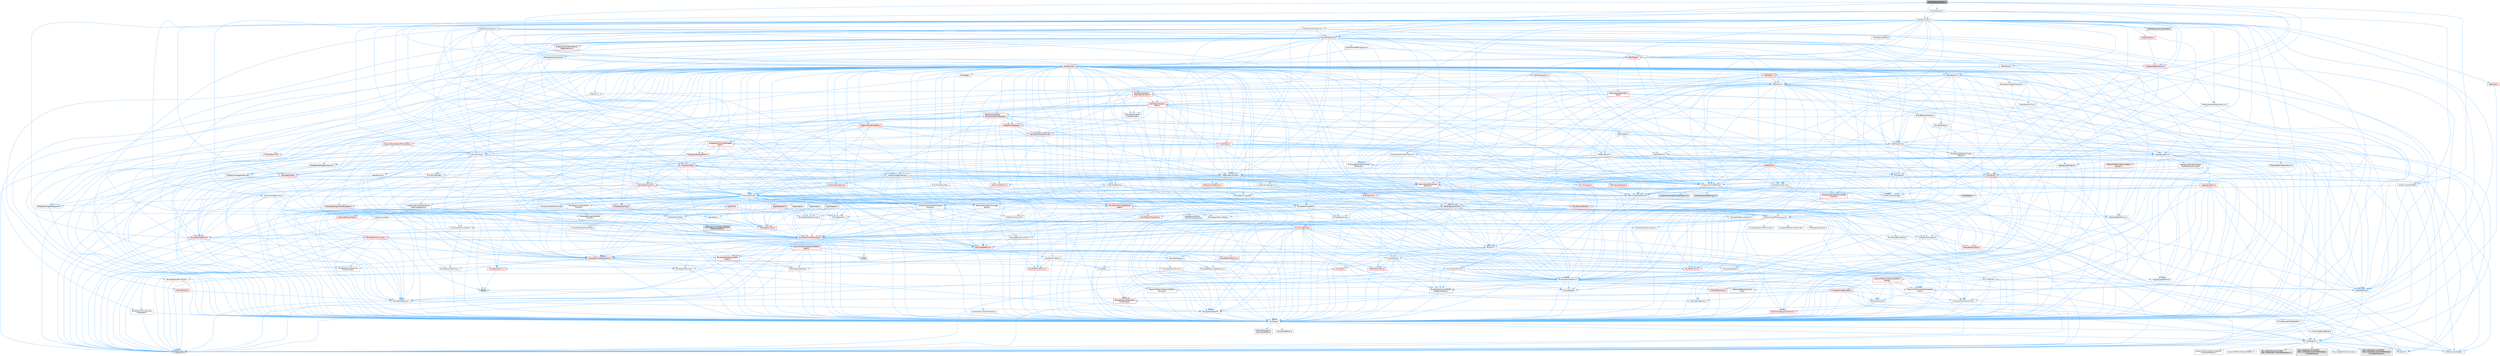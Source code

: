 digraph "StaticMeshAttributes.h"
{
 // INTERACTIVE_SVG=YES
 // LATEX_PDF_SIZE
  bgcolor="transparent";
  edge [fontname=Helvetica,fontsize=10,labelfontname=Helvetica,labelfontsize=10];
  node [fontname=Helvetica,fontsize=10,shape=box,height=0.2,width=0.4];
  Node1 [id="Node000001",label="StaticMeshAttributes.h",height=0.2,width=0.4,color="gray40", fillcolor="grey60", style="filled", fontcolor="black",tooltip=" "];
  Node1 -> Node2 [id="edge1_Node000001_Node000002",color="steelblue1",style="solid",tooltip=" "];
  Node2 [id="Node000002",label="Math/UnrealMathSSE.h",height=0.2,width=0.4,color="grey40", fillcolor="white", style="filled",URL="$d0/d2f/UnrealMathSSE_8h.html",tooltip=" "];
  Node2 -> Node3 [id="edge2_Node000002_Node000003",color="steelblue1",style="solid",tooltip=" "];
  Node3 [id="Node000003",label="HAL/Platform.h",height=0.2,width=0.4,color="grey40", fillcolor="white", style="filled",URL="$d9/dd0/Platform_8h.html",tooltip=" "];
  Node3 -> Node4 [id="edge3_Node000003_Node000004",color="steelblue1",style="solid",tooltip=" "];
  Node4 [id="Node000004",label="Misc/Build.h",height=0.2,width=0.4,color="grey40", fillcolor="white", style="filled",URL="$d3/dbb/Build_8h.html",tooltip=" "];
  Node3 -> Node5 [id="edge4_Node000003_Node000005",color="steelblue1",style="solid",tooltip=" "];
  Node5 [id="Node000005",label="Misc/LargeWorldCoordinates.h",height=0.2,width=0.4,color="grey40", fillcolor="white", style="filled",URL="$d2/dcb/LargeWorldCoordinates_8h.html",tooltip=" "];
  Node3 -> Node6 [id="edge5_Node000003_Node000006",color="steelblue1",style="solid",tooltip=" "];
  Node6 [id="Node000006",label="type_traits",height=0.2,width=0.4,color="grey60", fillcolor="#E0E0E0", style="filled",tooltip=" "];
  Node3 -> Node7 [id="edge6_Node000003_Node000007",color="steelblue1",style="solid",tooltip=" "];
  Node7 [id="Node000007",label="PreprocessorHelpers.h",height=0.2,width=0.4,color="grey40", fillcolor="white", style="filled",URL="$db/ddb/PreprocessorHelpers_8h.html",tooltip=" "];
  Node3 -> Node8 [id="edge7_Node000003_Node000008",color="steelblue1",style="solid",tooltip=" "];
  Node8 [id="Node000008",label="UBT_COMPILED_PLATFORM\l/UBT_COMPILED_PLATFORMPlatform\lCompilerPreSetup.h",height=0.2,width=0.4,color="grey60", fillcolor="#E0E0E0", style="filled",tooltip=" "];
  Node3 -> Node9 [id="edge8_Node000003_Node000009",color="steelblue1",style="solid",tooltip=" "];
  Node9 [id="Node000009",label="GenericPlatform/GenericPlatform\lCompilerPreSetup.h",height=0.2,width=0.4,color="grey40", fillcolor="white", style="filled",URL="$d9/dc8/GenericPlatformCompilerPreSetup_8h.html",tooltip=" "];
  Node3 -> Node10 [id="edge9_Node000003_Node000010",color="steelblue1",style="solid",tooltip=" "];
  Node10 [id="Node000010",label="GenericPlatform/GenericPlatform.h",height=0.2,width=0.4,color="grey40", fillcolor="white", style="filled",URL="$d6/d84/GenericPlatform_8h.html",tooltip=" "];
  Node3 -> Node11 [id="edge10_Node000003_Node000011",color="steelblue1",style="solid",tooltip=" "];
  Node11 [id="Node000011",label="UBT_COMPILED_PLATFORM\l/UBT_COMPILED_PLATFORMPlatform.h",height=0.2,width=0.4,color="grey60", fillcolor="#E0E0E0", style="filled",tooltip=" "];
  Node3 -> Node12 [id="edge11_Node000003_Node000012",color="steelblue1",style="solid",tooltip=" "];
  Node12 [id="Node000012",label="UBT_COMPILED_PLATFORM\l/UBT_COMPILED_PLATFORMPlatform\lCompilerSetup.h",height=0.2,width=0.4,color="grey60", fillcolor="#E0E0E0", style="filled",tooltip=" "];
  Node2 -> Node13 [id="edge12_Node000002_Node000013",color="steelblue1",style="solid",tooltip=" "];
  Node13 [id="Node000013",label="HAL/PlatformMath.h",height=0.2,width=0.4,color="grey40", fillcolor="white", style="filled",URL="$dc/d53/PlatformMath_8h.html",tooltip=" "];
  Node13 -> Node14 [id="edge13_Node000013_Node000014",color="steelblue1",style="solid",tooltip=" "];
  Node14 [id="Node000014",label="CoreTypes.h",height=0.2,width=0.4,color="grey40", fillcolor="white", style="filled",URL="$dc/dec/CoreTypes_8h.html",tooltip=" "];
  Node14 -> Node3 [id="edge14_Node000014_Node000003",color="steelblue1",style="solid",tooltip=" "];
  Node14 -> Node15 [id="edge15_Node000014_Node000015",color="steelblue1",style="solid",tooltip=" "];
  Node15 [id="Node000015",label="ProfilingDebugging\l/UMemoryDefines.h",height=0.2,width=0.4,color="grey40", fillcolor="white", style="filled",URL="$d2/da2/UMemoryDefines_8h.html",tooltip=" "];
  Node14 -> Node16 [id="edge16_Node000014_Node000016",color="steelblue1",style="solid",tooltip=" "];
  Node16 [id="Node000016",label="Misc/CoreMiscDefines.h",height=0.2,width=0.4,color="grey40", fillcolor="white", style="filled",URL="$da/d38/CoreMiscDefines_8h.html",tooltip=" "];
  Node16 -> Node3 [id="edge17_Node000016_Node000003",color="steelblue1",style="solid",tooltip=" "];
  Node16 -> Node7 [id="edge18_Node000016_Node000007",color="steelblue1",style="solid",tooltip=" "];
  Node14 -> Node17 [id="edge19_Node000014_Node000017",color="steelblue1",style="solid",tooltip=" "];
  Node17 [id="Node000017",label="Misc/CoreDefines.h",height=0.2,width=0.4,color="grey40", fillcolor="white", style="filled",URL="$d3/dd2/CoreDefines_8h.html",tooltip=" "];
  Node13 -> Node18 [id="edge20_Node000013_Node000018",color="steelblue1",style="solid",tooltip=" "];
  Node18 [id="Node000018",label="GenericPlatform/GenericPlatform\lMath.h",height=0.2,width=0.4,color="red", fillcolor="#FFF0F0", style="filled",URL="$d5/d79/GenericPlatformMath_8h.html",tooltip=" "];
  Node18 -> Node14 [id="edge21_Node000018_Node000014",color="steelblue1",style="solid",tooltip=" "];
  Node18 -> Node19 [id="edge22_Node000018_Node000019",color="steelblue1",style="solid",tooltip=" "];
  Node19 [id="Node000019",label="Containers/ContainersFwd.h",height=0.2,width=0.4,color="grey40", fillcolor="white", style="filled",URL="$d4/d0a/ContainersFwd_8h.html",tooltip=" "];
  Node19 -> Node3 [id="edge23_Node000019_Node000003",color="steelblue1",style="solid",tooltip=" "];
  Node19 -> Node14 [id="edge24_Node000019_Node000014",color="steelblue1",style="solid",tooltip=" "];
  Node19 -> Node20 [id="edge25_Node000019_Node000020",color="steelblue1",style="solid",tooltip=" "];
  Node20 [id="Node000020",label="Traits/IsContiguousContainer.h",height=0.2,width=0.4,color="red", fillcolor="#FFF0F0", style="filled",URL="$d5/d3c/IsContiguousContainer_8h.html",tooltip=" "];
  Node20 -> Node14 [id="edge26_Node000020_Node000014",color="steelblue1",style="solid",tooltip=" "];
  Node18 -> Node23 [id="edge27_Node000018_Node000023",color="steelblue1",style="solid",tooltip=" "];
  Node23 [id="Node000023",label="HAL/PlatformCrt.h",height=0.2,width=0.4,color="red", fillcolor="#FFF0F0", style="filled",URL="$d8/d75/PlatformCrt_8h.html",tooltip=" "];
  Node18 -> Node33 [id="edge28_Node000018_Node000033",color="steelblue1",style="solid",tooltip=" "];
  Node33 [id="Node000033",label="Templates/AndOrNot.h",height=0.2,width=0.4,color="grey40", fillcolor="white", style="filled",URL="$db/d0a/AndOrNot_8h.html",tooltip=" "];
  Node33 -> Node14 [id="edge29_Node000033_Node000014",color="steelblue1",style="solid",tooltip=" "];
  Node18 -> Node34 [id="edge30_Node000018_Node000034",color="steelblue1",style="solid",tooltip=" "];
  Node34 [id="Node000034",label="Templates/Decay.h",height=0.2,width=0.4,color="grey40", fillcolor="white", style="filled",URL="$dd/d0f/Decay_8h.html",tooltip=" "];
  Node34 -> Node14 [id="edge31_Node000034_Node000014",color="steelblue1",style="solid",tooltip=" "];
  Node34 -> Node35 [id="edge32_Node000034_Node000035",color="steelblue1",style="solid",tooltip=" "];
  Node35 [id="Node000035",label="Templates/RemoveReference.h",height=0.2,width=0.4,color="grey40", fillcolor="white", style="filled",URL="$da/dbe/RemoveReference_8h.html",tooltip=" "];
  Node35 -> Node14 [id="edge33_Node000035_Node000014",color="steelblue1",style="solid",tooltip=" "];
  Node34 -> Node6 [id="edge34_Node000034_Node000006",color="steelblue1",style="solid",tooltip=" "];
  Node18 -> Node37 [id="edge35_Node000018_Node000037",color="steelblue1",style="solid",tooltip=" "];
  Node37 [id="Node000037",label="Templates/UnrealTypeTraits.h",height=0.2,width=0.4,color="red", fillcolor="#FFF0F0", style="filled",URL="$d2/d2d/UnrealTypeTraits_8h.html",tooltip=" "];
  Node37 -> Node14 [id="edge36_Node000037_Node000014",color="steelblue1",style="solid",tooltip=" "];
  Node37 -> Node38 [id="edge37_Node000037_Node000038",color="steelblue1",style="solid",tooltip=" "];
  Node38 [id="Node000038",label="Templates/IsPointer.h",height=0.2,width=0.4,color="grey40", fillcolor="white", style="filled",URL="$d7/d05/IsPointer_8h.html",tooltip=" "];
  Node38 -> Node14 [id="edge38_Node000038_Node000014",color="steelblue1",style="solid",tooltip=" "];
  Node37 -> Node39 [id="edge39_Node000037_Node000039",color="steelblue1",style="solid",tooltip=" "];
  Node39 [id="Node000039",label="Misc/AssertionMacros.h",height=0.2,width=0.4,color="grey40", fillcolor="white", style="filled",URL="$d0/dfa/AssertionMacros_8h.html",tooltip=" "];
  Node39 -> Node14 [id="edge40_Node000039_Node000014",color="steelblue1",style="solid",tooltip=" "];
  Node39 -> Node3 [id="edge41_Node000039_Node000003",color="steelblue1",style="solid",tooltip=" "];
  Node39 -> Node40 [id="edge42_Node000039_Node000040",color="steelblue1",style="solid",tooltip=" "];
  Node40 [id="Node000040",label="HAL/PlatformMisc.h",height=0.2,width=0.4,color="red", fillcolor="#FFF0F0", style="filled",URL="$d0/df5/PlatformMisc_8h.html",tooltip=" "];
  Node40 -> Node14 [id="edge43_Node000040_Node000014",color="steelblue1",style="solid",tooltip=" "];
  Node39 -> Node7 [id="edge44_Node000039_Node000007",color="steelblue1",style="solid",tooltip=" "];
  Node39 -> Node62 [id="edge45_Node000039_Node000062",color="steelblue1",style="solid",tooltip=" "];
  Node62 [id="Node000062",label="Templates/EnableIf.h",height=0.2,width=0.4,color="grey40", fillcolor="white", style="filled",URL="$d7/d60/EnableIf_8h.html",tooltip=" "];
  Node62 -> Node14 [id="edge46_Node000062_Node000014",color="steelblue1",style="solid",tooltip=" "];
  Node39 -> Node63 [id="edge47_Node000039_Node000063",color="steelblue1",style="solid",tooltip=" "];
  Node63 [id="Node000063",label="Templates/IsArrayOrRefOf\lTypeByPredicate.h",height=0.2,width=0.4,color="grey40", fillcolor="white", style="filled",URL="$d6/da1/IsArrayOrRefOfTypeByPredicate_8h.html",tooltip=" "];
  Node63 -> Node14 [id="edge48_Node000063_Node000014",color="steelblue1",style="solid",tooltip=" "];
  Node39 -> Node64 [id="edge49_Node000039_Node000064",color="steelblue1",style="solid",tooltip=" "];
  Node64 [id="Node000064",label="Templates/IsValidVariadic\lFunctionArg.h",height=0.2,width=0.4,color="red", fillcolor="#FFF0F0", style="filled",URL="$d0/dc8/IsValidVariadicFunctionArg_8h.html",tooltip=" "];
  Node64 -> Node14 [id="edge50_Node000064_Node000014",color="steelblue1",style="solid",tooltip=" "];
  Node64 -> Node6 [id="edge51_Node000064_Node000006",color="steelblue1",style="solid",tooltip=" "];
  Node39 -> Node66 [id="edge52_Node000039_Node000066",color="steelblue1",style="solid",tooltip=" "];
  Node66 [id="Node000066",label="Traits/IsCharEncodingCompatible\lWith.h",height=0.2,width=0.4,color="grey40", fillcolor="white", style="filled",URL="$df/dd1/IsCharEncodingCompatibleWith_8h.html",tooltip=" "];
  Node66 -> Node6 [id="edge53_Node000066_Node000006",color="steelblue1",style="solid",tooltip=" "];
  Node66 -> Node67 [id="edge54_Node000066_Node000067",color="steelblue1",style="solid",tooltip=" "];
  Node67 [id="Node000067",label="Traits/IsCharType.h",height=0.2,width=0.4,color="grey40", fillcolor="white", style="filled",URL="$db/d51/IsCharType_8h.html",tooltip=" "];
  Node67 -> Node14 [id="edge55_Node000067_Node000014",color="steelblue1",style="solid",tooltip=" "];
  Node39 -> Node68 [id="edge56_Node000039_Node000068",color="steelblue1",style="solid",tooltip=" "];
  Node68 [id="Node000068",label="Misc/VarArgs.h",height=0.2,width=0.4,color="grey40", fillcolor="white", style="filled",URL="$d5/d6f/VarArgs_8h.html",tooltip=" "];
  Node68 -> Node14 [id="edge57_Node000068_Node000014",color="steelblue1",style="solid",tooltip=" "];
  Node39 -> Node69 [id="edge58_Node000039_Node000069",color="steelblue1",style="solid",tooltip=" "];
  Node69 [id="Node000069",label="String/FormatStringSan.h",height=0.2,width=0.4,color="red", fillcolor="#FFF0F0", style="filled",URL="$d3/d8b/FormatStringSan_8h.html",tooltip=" "];
  Node69 -> Node6 [id="edge59_Node000069_Node000006",color="steelblue1",style="solid",tooltip=" "];
  Node69 -> Node14 [id="edge60_Node000069_Node000014",color="steelblue1",style="solid",tooltip=" "];
  Node69 -> Node70 [id="edge61_Node000069_Node000070",color="steelblue1",style="solid",tooltip=" "];
  Node70 [id="Node000070",label="Templates/Requires.h",height=0.2,width=0.4,color="grey40", fillcolor="white", style="filled",URL="$dc/d96/Requires_8h.html",tooltip=" "];
  Node70 -> Node62 [id="edge62_Node000070_Node000062",color="steelblue1",style="solid",tooltip=" "];
  Node70 -> Node6 [id="edge63_Node000070_Node000006",color="steelblue1",style="solid",tooltip=" "];
  Node69 -> Node71 [id="edge64_Node000069_Node000071",color="steelblue1",style="solid",tooltip=" "];
  Node71 [id="Node000071",label="Templates/Identity.h",height=0.2,width=0.4,color="grey40", fillcolor="white", style="filled",URL="$d0/dd5/Identity_8h.html",tooltip=" "];
  Node69 -> Node64 [id="edge65_Node000069_Node000064",color="steelblue1",style="solid",tooltip=" "];
  Node69 -> Node67 [id="edge66_Node000069_Node000067",color="steelblue1",style="solid",tooltip=" "];
  Node69 -> Node19 [id="edge67_Node000069_Node000019",color="steelblue1",style="solid",tooltip=" "];
  Node39 -> Node75 [id="edge68_Node000039_Node000075",color="steelblue1",style="solid",tooltip=" "];
  Node75 [id="Node000075",label="atomic",height=0.2,width=0.4,color="grey60", fillcolor="#E0E0E0", style="filled",tooltip=" "];
  Node37 -> Node33 [id="edge69_Node000037_Node000033",color="steelblue1",style="solid",tooltip=" "];
  Node37 -> Node62 [id="edge70_Node000037_Node000062",color="steelblue1",style="solid",tooltip=" "];
  Node37 -> Node76 [id="edge71_Node000037_Node000076",color="steelblue1",style="solid",tooltip=" "];
  Node76 [id="Node000076",label="Templates/IsArithmetic.h",height=0.2,width=0.4,color="grey40", fillcolor="white", style="filled",URL="$d2/d5d/IsArithmetic_8h.html",tooltip=" "];
  Node76 -> Node14 [id="edge72_Node000076_Node000014",color="steelblue1",style="solid",tooltip=" "];
  Node37 -> Node77 [id="edge73_Node000037_Node000077",color="steelblue1",style="solid",tooltip=" "];
  Node77 [id="Node000077",label="Templates/Models.h",height=0.2,width=0.4,color="grey40", fillcolor="white", style="filled",URL="$d3/d0c/Models_8h.html",tooltip=" "];
  Node77 -> Node71 [id="edge74_Node000077_Node000071",color="steelblue1",style="solid",tooltip=" "];
  Node37 -> Node78 [id="edge75_Node000037_Node000078",color="steelblue1",style="solid",tooltip=" "];
  Node78 [id="Node000078",label="Templates/IsPODType.h",height=0.2,width=0.4,color="grey40", fillcolor="white", style="filled",URL="$d7/db1/IsPODType_8h.html",tooltip=" "];
  Node78 -> Node14 [id="edge76_Node000078_Node000014",color="steelblue1",style="solid",tooltip=" "];
  Node37 -> Node79 [id="edge77_Node000037_Node000079",color="steelblue1",style="solid",tooltip=" "];
  Node79 [id="Node000079",label="Templates/IsUECoreType.h",height=0.2,width=0.4,color="grey40", fillcolor="white", style="filled",URL="$d1/db8/IsUECoreType_8h.html",tooltip=" "];
  Node79 -> Node14 [id="edge78_Node000079_Node000014",color="steelblue1",style="solid",tooltip=" "];
  Node79 -> Node6 [id="edge79_Node000079_Node000006",color="steelblue1",style="solid",tooltip=" "];
  Node37 -> Node80 [id="edge80_Node000037_Node000080",color="steelblue1",style="solid",tooltip=" "];
  Node80 [id="Node000080",label="Templates/IsTriviallyCopy\lConstructible.h",height=0.2,width=0.4,color="grey40", fillcolor="white", style="filled",URL="$d3/d78/IsTriviallyCopyConstructible_8h.html",tooltip=" "];
  Node80 -> Node14 [id="edge81_Node000080_Node000014",color="steelblue1",style="solid",tooltip=" "];
  Node80 -> Node6 [id="edge82_Node000080_Node000006",color="steelblue1",style="solid",tooltip=" "];
  Node18 -> Node70 [id="edge83_Node000018_Node000070",color="steelblue1",style="solid",tooltip=" "];
  Node18 -> Node84 [id="edge84_Node000018_Node000084",color="steelblue1",style="solid",tooltip=" "];
  Node84 [id="Node000084",label="Templates/TypeCompatible\lBytes.h",height=0.2,width=0.4,color="red", fillcolor="#FFF0F0", style="filled",URL="$df/d0a/TypeCompatibleBytes_8h.html",tooltip=" "];
  Node84 -> Node14 [id="edge85_Node000084_Node000014",color="steelblue1",style="solid",tooltip=" "];
  Node84 -> Node6 [id="edge86_Node000084_Node000006",color="steelblue1",style="solid",tooltip=" "];
  Node18 -> Node85 [id="edge87_Node000018_Node000085",color="steelblue1",style="solid",tooltip=" "];
  Node85 [id="Node000085",label="limits",height=0.2,width=0.4,color="grey60", fillcolor="#E0E0E0", style="filled",tooltip=" "];
  Node18 -> Node6 [id="edge88_Node000018_Node000006",color="steelblue1",style="solid",tooltip=" "];
  Node13 -> Node86 [id="edge89_Node000013_Node000086",color="steelblue1",style="solid",tooltip=" "];
  Node86 [id="Node000086",label="COMPILED_PLATFORM_HEADER\l(PlatformMath.h)",height=0.2,width=0.4,color="grey60", fillcolor="#E0E0E0", style="filled",tooltip=" "];
  Node2 -> Node45 [id="edge90_Node000002_Node000045",color="steelblue1",style="solid",tooltip=" "];
  Node45 [id="Node000045",label="Math/MathFwd.h",height=0.2,width=0.4,color="grey40", fillcolor="white", style="filled",URL="$d2/d10/MathFwd_8h.html",tooltip=" "];
  Node45 -> Node3 [id="edge91_Node000045_Node000003",color="steelblue1",style="solid",tooltip=" "];
  Node2 -> Node87 [id="edge92_Node000002_Node000087",color="steelblue1",style="solid",tooltip=" "];
  Node87 [id="Node000087",label="Math/UnrealMathUtility.h",height=0.2,width=0.4,color="grey40", fillcolor="white", style="filled",URL="$db/db8/UnrealMathUtility_8h.html",tooltip=" "];
  Node87 -> Node14 [id="edge93_Node000087_Node000014",color="steelblue1",style="solid",tooltip=" "];
  Node87 -> Node39 [id="edge94_Node000087_Node000039",color="steelblue1",style="solid",tooltip=" "];
  Node87 -> Node13 [id="edge95_Node000087_Node000013",color="steelblue1",style="solid",tooltip=" "];
  Node87 -> Node45 [id="edge96_Node000087_Node000045",color="steelblue1",style="solid",tooltip=" "];
  Node87 -> Node71 [id="edge97_Node000087_Node000071",color="steelblue1",style="solid",tooltip=" "];
  Node87 -> Node70 [id="edge98_Node000087_Node000070",color="steelblue1",style="solid",tooltip=" "];
  Node1 -> Node88 [id="edge99_Node000001_Node000088",color="steelblue1",style="solid",tooltip=" "];
  Node88 [id="Node000088",label="Math/Vector2D.h",height=0.2,width=0.4,color="grey40", fillcolor="white", style="filled",URL="$d3/db0/Vector2D_8h.html",tooltip=" "];
  Node88 -> Node14 [id="edge100_Node000088_Node000014",color="steelblue1",style="solid",tooltip=" "];
  Node88 -> Node45 [id="edge101_Node000088_Node000045",color="steelblue1",style="solid",tooltip=" "];
  Node88 -> Node39 [id="edge102_Node000088_Node000039",color="steelblue1",style="solid",tooltip=" "];
  Node88 -> Node89 [id="edge103_Node000088_Node000089",color="steelblue1",style="solid",tooltip=" "];
  Node89 [id="Node000089",label="Misc/Crc.h",height=0.2,width=0.4,color="grey40", fillcolor="white", style="filled",URL="$d4/dd2/Crc_8h.html",tooltip=" "];
  Node89 -> Node14 [id="edge104_Node000089_Node000014",color="steelblue1",style="solid",tooltip=" "];
  Node89 -> Node90 [id="edge105_Node000089_Node000090",color="steelblue1",style="solid",tooltip=" "];
  Node90 [id="Node000090",label="HAL/PlatformString.h",height=0.2,width=0.4,color="red", fillcolor="#FFF0F0", style="filled",URL="$db/db5/PlatformString_8h.html",tooltip=" "];
  Node90 -> Node14 [id="edge106_Node000090_Node000014",color="steelblue1",style="solid",tooltip=" "];
  Node89 -> Node39 [id="edge107_Node000089_Node000039",color="steelblue1",style="solid",tooltip=" "];
  Node89 -> Node92 [id="edge108_Node000089_Node000092",color="steelblue1",style="solid",tooltip=" "];
  Node92 [id="Node000092",label="Misc/CString.h",height=0.2,width=0.4,color="grey40", fillcolor="white", style="filled",URL="$d2/d49/CString_8h.html",tooltip=" "];
  Node92 -> Node14 [id="edge109_Node000092_Node000014",color="steelblue1",style="solid",tooltip=" "];
  Node92 -> Node23 [id="edge110_Node000092_Node000023",color="steelblue1",style="solid",tooltip=" "];
  Node92 -> Node90 [id="edge111_Node000092_Node000090",color="steelblue1",style="solid",tooltip=" "];
  Node92 -> Node39 [id="edge112_Node000092_Node000039",color="steelblue1",style="solid",tooltip=" "];
  Node92 -> Node93 [id="edge113_Node000092_Node000093",color="steelblue1",style="solid",tooltip=" "];
  Node93 [id="Node000093",label="Misc/Char.h",height=0.2,width=0.4,color="red", fillcolor="#FFF0F0", style="filled",URL="$d0/d58/Char_8h.html",tooltip=" "];
  Node93 -> Node14 [id="edge114_Node000093_Node000014",color="steelblue1",style="solid",tooltip=" "];
  Node93 -> Node6 [id="edge115_Node000093_Node000006",color="steelblue1",style="solid",tooltip=" "];
  Node92 -> Node68 [id="edge116_Node000092_Node000068",color="steelblue1",style="solid",tooltip=" "];
  Node92 -> Node63 [id="edge117_Node000092_Node000063",color="steelblue1",style="solid",tooltip=" "];
  Node92 -> Node64 [id="edge118_Node000092_Node000064",color="steelblue1",style="solid",tooltip=" "];
  Node92 -> Node66 [id="edge119_Node000092_Node000066",color="steelblue1",style="solid",tooltip=" "];
  Node89 -> Node93 [id="edge120_Node000089_Node000093",color="steelblue1",style="solid",tooltip=" "];
  Node89 -> Node37 [id="edge121_Node000089_Node000037",color="steelblue1",style="solid",tooltip=" "];
  Node89 -> Node67 [id="edge122_Node000089_Node000067",color="steelblue1",style="solid",tooltip=" "];
  Node88 -> Node87 [id="edge123_Node000088_Node000087",color="steelblue1",style="solid",tooltip=" "];
  Node88 -> Node97 [id="edge124_Node000088_Node000097",color="steelblue1",style="solid",tooltip=" "];
  Node97 [id="Node000097",label="Containers/UnrealString.h",height=0.2,width=0.4,color="grey40", fillcolor="white", style="filled",URL="$d5/dba/UnrealString_8h.html",tooltip=" "];
  Node97 -> Node98 [id="edge125_Node000097_Node000098",color="steelblue1",style="solid",tooltip=" "];
  Node98 [id="Node000098",label="Containers/UnrealStringIncludes.h.inl",height=0.2,width=0.4,color="grey60", fillcolor="#E0E0E0", style="filled",tooltip=" "];
  Node97 -> Node99 [id="edge126_Node000097_Node000099",color="steelblue1",style="solid",tooltip=" "];
  Node99 [id="Node000099",label="Containers/UnrealString.h.inl",height=0.2,width=0.4,color="grey60", fillcolor="#E0E0E0", style="filled",tooltip=" "];
  Node97 -> Node100 [id="edge127_Node000097_Node000100",color="steelblue1",style="solid",tooltip=" "];
  Node100 [id="Node000100",label="Misc/StringFormatArg.h",height=0.2,width=0.4,color="grey40", fillcolor="white", style="filled",URL="$d2/d16/StringFormatArg_8h.html",tooltip=" "];
  Node100 -> Node19 [id="edge128_Node000100_Node000019",color="steelblue1",style="solid",tooltip=" "];
  Node88 -> Node101 [id="edge129_Node000088_Node000101",color="steelblue1",style="solid",tooltip=" "];
  Node101 [id="Node000101",label="Misc/Parse.h",height=0.2,width=0.4,color="grey40", fillcolor="white", style="filled",URL="$dc/d71/Parse_8h.html",tooltip=" "];
  Node101 -> Node42 [id="edge130_Node000101_Node000042",color="steelblue1",style="solid",tooltip=" "];
  Node42 [id="Node000042",label="Containers/StringFwd.h",height=0.2,width=0.4,color="grey40", fillcolor="white", style="filled",URL="$df/d37/StringFwd_8h.html",tooltip=" "];
  Node42 -> Node14 [id="edge131_Node000042_Node000014",color="steelblue1",style="solid",tooltip=" "];
  Node42 -> Node43 [id="edge132_Node000042_Node000043",color="steelblue1",style="solid",tooltip=" "];
  Node43 [id="Node000043",label="Traits/ElementType.h",height=0.2,width=0.4,color="red", fillcolor="#FFF0F0", style="filled",URL="$d5/d4f/ElementType_8h.html",tooltip=" "];
  Node43 -> Node3 [id="edge133_Node000043_Node000003",color="steelblue1",style="solid",tooltip=" "];
  Node43 -> Node6 [id="edge134_Node000043_Node000006",color="steelblue1",style="solid",tooltip=" "];
  Node42 -> Node20 [id="edge135_Node000042_Node000020",color="steelblue1",style="solid",tooltip=" "];
  Node101 -> Node97 [id="edge136_Node000101_Node000097",color="steelblue1",style="solid",tooltip=" "];
  Node101 -> Node14 [id="edge137_Node000101_Node000014",color="steelblue1",style="solid",tooltip=" "];
  Node101 -> Node23 [id="edge138_Node000101_Node000023",color="steelblue1",style="solid",tooltip=" "];
  Node101 -> Node4 [id="edge139_Node000101_Node000004",color="steelblue1",style="solid",tooltip=" "];
  Node101 -> Node50 [id="edge140_Node000101_Node000050",color="steelblue1",style="solid",tooltip=" "];
  Node50 [id="Node000050",label="Misc/EnumClassFlags.h",height=0.2,width=0.4,color="grey40", fillcolor="white", style="filled",URL="$d8/de7/EnumClassFlags_8h.html",tooltip=" "];
  Node101 -> Node102 [id="edge141_Node000101_Node000102",color="steelblue1",style="solid",tooltip=" "];
  Node102 [id="Node000102",label="Templates/Function.h",height=0.2,width=0.4,color="red", fillcolor="#FFF0F0", style="filled",URL="$df/df5/Function_8h.html",tooltip=" "];
  Node102 -> Node14 [id="edge142_Node000102_Node000014",color="steelblue1",style="solid",tooltip=" "];
  Node102 -> Node39 [id="edge143_Node000102_Node000039",color="steelblue1",style="solid",tooltip=" "];
  Node102 -> Node103 [id="edge144_Node000102_Node000103",color="steelblue1",style="solid",tooltip=" "];
  Node103 [id="Node000103",label="Misc/IntrusiveUnsetOptional\lState.h",height=0.2,width=0.4,color="red", fillcolor="#FFF0F0", style="filled",URL="$d2/d0a/IntrusiveUnsetOptionalState_8h.html",tooltip=" "];
  Node102 -> Node105 [id="edge145_Node000102_Node000105",color="steelblue1",style="solid",tooltip=" "];
  Node105 [id="Node000105",label="HAL/UnrealMemory.h",height=0.2,width=0.4,color="red", fillcolor="#FFF0F0", style="filled",URL="$d9/d96/UnrealMemory_8h.html",tooltip=" "];
  Node105 -> Node14 [id="edge146_Node000105_Node000014",color="steelblue1",style="solid",tooltip=" "];
  Node105 -> Node107 [id="edge147_Node000105_Node000107",color="steelblue1",style="solid",tooltip=" "];
  Node107 [id="Node000107",label="HAL/MemoryBase.h",height=0.2,width=0.4,color="grey40", fillcolor="white", style="filled",URL="$d6/d9f/MemoryBase_8h.html",tooltip=" "];
  Node107 -> Node14 [id="edge148_Node000107_Node000014",color="steelblue1",style="solid",tooltip=" "];
  Node107 -> Node55 [id="edge149_Node000107_Node000055",color="steelblue1",style="solid",tooltip=" "];
  Node55 [id="Node000055",label="HAL/PlatformAtomics.h",height=0.2,width=0.4,color="red", fillcolor="#FFF0F0", style="filled",URL="$d3/d36/PlatformAtomics_8h.html",tooltip=" "];
  Node55 -> Node14 [id="edge150_Node000055_Node000014",color="steelblue1",style="solid",tooltip=" "];
  Node107 -> Node23 [id="edge151_Node000107_Node000023",color="steelblue1",style="solid",tooltip=" "];
  Node107 -> Node108 [id="edge152_Node000107_Node000108",color="steelblue1",style="solid",tooltip=" "];
  Node108 [id="Node000108",label="Misc/Exec.h",height=0.2,width=0.4,color="grey40", fillcolor="white", style="filled",URL="$de/ddb/Exec_8h.html",tooltip=" "];
  Node108 -> Node14 [id="edge153_Node000108_Node000014",color="steelblue1",style="solid",tooltip=" "];
  Node108 -> Node39 [id="edge154_Node000108_Node000039",color="steelblue1",style="solid",tooltip=" "];
  Node107 -> Node109 [id="edge155_Node000107_Node000109",color="steelblue1",style="solid",tooltip=" "];
  Node109 [id="Node000109",label="Misc/OutputDevice.h",height=0.2,width=0.4,color="grey40", fillcolor="white", style="filled",URL="$d7/d32/OutputDevice_8h.html",tooltip=" "];
  Node109 -> Node44 [id="edge156_Node000109_Node000044",color="steelblue1",style="solid",tooltip=" "];
  Node44 [id="Node000044",label="CoreFwd.h",height=0.2,width=0.4,color="grey40", fillcolor="white", style="filled",URL="$d1/d1e/CoreFwd_8h.html",tooltip=" "];
  Node44 -> Node14 [id="edge157_Node000044_Node000014",color="steelblue1",style="solid",tooltip=" "];
  Node44 -> Node19 [id="edge158_Node000044_Node000019",color="steelblue1",style="solid",tooltip=" "];
  Node44 -> Node45 [id="edge159_Node000044_Node000045",color="steelblue1",style="solid",tooltip=" "];
  Node44 -> Node46 [id="edge160_Node000044_Node000046",color="steelblue1",style="solid",tooltip=" "];
  Node46 [id="Node000046",label="UObject/UObjectHierarchy\lFwd.h",height=0.2,width=0.4,color="grey40", fillcolor="white", style="filled",URL="$d3/d13/UObjectHierarchyFwd_8h.html",tooltip=" "];
  Node109 -> Node14 [id="edge161_Node000109_Node000014",color="steelblue1",style="solid",tooltip=" "];
  Node109 -> Node110 [id="edge162_Node000109_Node000110",color="steelblue1",style="solid",tooltip=" "];
  Node110 [id="Node000110",label="Logging/LogVerbosity.h",height=0.2,width=0.4,color="grey40", fillcolor="white", style="filled",URL="$d2/d8f/LogVerbosity_8h.html",tooltip=" "];
  Node110 -> Node14 [id="edge163_Node000110_Node000014",color="steelblue1",style="solid",tooltip=" "];
  Node109 -> Node68 [id="edge164_Node000109_Node000068",color="steelblue1",style="solid",tooltip=" "];
  Node109 -> Node63 [id="edge165_Node000109_Node000063",color="steelblue1",style="solid",tooltip=" "];
  Node109 -> Node64 [id="edge166_Node000109_Node000064",color="steelblue1",style="solid",tooltip=" "];
  Node109 -> Node66 [id="edge167_Node000109_Node000066",color="steelblue1",style="solid",tooltip=" "];
  Node107 -> Node111 [id="edge168_Node000107_Node000111",color="steelblue1",style="solid",tooltip=" "];
  Node111 [id="Node000111",label="Templates/Atomic.h",height=0.2,width=0.4,color="red", fillcolor="#FFF0F0", style="filled",URL="$d3/d91/Atomic_8h.html",tooltip=" "];
  Node111 -> Node75 [id="edge169_Node000111_Node000075",color="steelblue1",style="solid",tooltip=" "];
  Node105 -> Node116 [id="edge170_Node000105_Node000116",color="steelblue1",style="solid",tooltip=" "];
  Node116 [id="Node000116",label="HAL/PlatformMemory.h",height=0.2,width=0.4,color="red", fillcolor="#FFF0F0", style="filled",URL="$de/d68/PlatformMemory_8h.html",tooltip=" "];
  Node116 -> Node14 [id="edge171_Node000116_Node000014",color="steelblue1",style="solid",tooltip=" "];
  Node105 -> Node38 [id="edge172_Node000105_Node000038",color="steelblue1",style="solid",tooltip=" "];
  Node102 -> Node37 [id="edge173_Node000102_Node000037",color="steelblue1",style="solid",tooltip=" "];
  Node102 -> Node120 [id="edge174_Node000102_Node000120",color="steelblue1",style="solid",tooltip=" "];
  Node120 [id="Node000120",label="Templates/Invoke.h",height=0.2,width=0.4,color="red", fillcolor="#FFF0F0", style="filled",URL="$d7/deb/Invoke_8h.html",tooltip=" "];
  Node120 -> Node14 [id="edge175_Node000120_Node000014",color="steelblue1",style="solid",tooltip=" "];
  Node120 -> Node122 [id="edge176_Node000120_Node000122",color="steelblue1",style="solid",tooltip=" "];
  Node122 [id="Node000122",label="Templates/UnrealTemplate.h",height=0.2,width=0.4,color="red", fillcolor="#FFF0F0", style="filled",URL="$d4/d24/UnrealTemplate_8h.html",tooltip=" "];
  Node122 -> Node14 [id="edge177_Node000122_Node000014",color="steelblue1",style="solid",tooltip=" "];
  Node122 -> Node38 [id="edge178_Node000122_Node000038",color="steelblue1",style="solid",tooltip=" "];
  Node122 -> Node105 [id="edge179_Node000122_Node000105",color="steelblue1",style="solid",tooltip=" "];
  Node122 -> Node37 [id="edge180_Node000122_Node000037",color="steelblue1",style="solid",tooltip=" "];
  Node122 -> Node35 [id="edge181_Node000122_Node000035",color="steelblue1",style="solid",tooltip=" "];
  Node122 -> Node70 [id="edge182_Node000122_Node000070",color="steelblue1",style="solid",tooltip=" "];
  Node122 -> Node84 [id="edge183_Node000122_Node000084",color="steelblue1",style="solid",tooltip=" "];
  Node122 -> Node71 [id="edge184_Node000122_Node000071",color="steelblue1",style="solid",tooltip=" "];
  Node122 -> Node20 [id="edge185_Node000122_Node000020",color="steelblue1",style="solid",tooltip=" "];
  Node122 -> Node6 [id="edge186_Node000122_Node000006",color="steelblue1",style="solid",tooltip=" "];
  Node120 -> Node6 [id="edge187_Node000120_Node000006",color="steelblue1",style="solid",tooltip=" "];
  Node102 -> Node122 [id="edge188_Node000102_Node000122",color="steelblue1",style="solid",tooltip=" "];
  Node102 -> Node70 [id="edge189_Node000102_Node000070",color="steelblue1",style="solid",tooltip=" "];
  Node102 -> Node87 [id="edge190_Node000102_Node000087",color="steelblue1",style="solid",tooltip=" "];
  Node102 -> Node6 [id="edge191_Node000102_Node000006",color="steelblue1",style="solid",tooltip=" "];
  Node88 -> Node126 [id="edge192_Node000088_Node000126",color="steelblue1",style="solid",tooltip=" "];
  Node126 [id="Node000126",label="Misc/LargeWorldCoordinates\lSerializer.h",height=0.2,width=0.4,color="grey40", fillcolor="white", style="filled",URL="$d7/df9/LargeWorldCoordinatesSerializer_8h.html",tooltip=" "];
  Node126 -> Node127 [id="edge193_Node000126_Node000127",color="steelblue1",style="solid",tooltip=" "];
  Node127 [id="Node000127",label="UObject/NameTypes.h",height=0.2,width=0.4,color="grey40", fillcolor="white", style="filled",URL="$d6/d35/NameTypes_8h.html",tooltip=" "];
  Node127 -> Node14 [id="edge194_Node000127_Node000014",color="steelblue1",style="solid",tooltip=" "];
  Node127 -> Node39 [id="edge195_Node000127_Node000039",color="steelblue1",style="solid",tooltip=" "];
  Node127 -> Node105 [id="edge196_Node000127_Node000105",color="steelblue1",style="solid",tooltip=" "];
  Node127 -> Node37 [id="edge197_Node000127_Node000037",color="steelblue1",style="solid",tooltip=" "];
  Node127 -> Node122 [id="edge198_Node000127_Node000122",color="steelblue1",style="solid",tooltip=" "];
  Node127 -> Node97 [id="edge199_Node000127_Node000097",color="steelblue1",style="solid",tooltip=" "];
  Node127 -> Node128 [id="edge200_Node000127_Node000128",color="steelblue1",style="solid",tooltip=" "];
  Node128 [id="Node000128",label="HAL/CriticalSection.h",height=0.2,width=0.4,color="red", fillcolor="#FFF0F0", style="filled",URL="$d6/d90/CriticalSection_8h.html",tooltip=" "];
  Node127 -> Node131 [id="edge201_Node000127_Node000131",color="steelblue1",style="solid",tooltip=" "];
  Node131 [id="Node000131",label="Containers/StringConv.h",height=0.2,width=0.4,color="grey40", fillcolor="white", style="filled",URL="$d3/ddf/StringConv_8h.html",tooltip=" "];
  Node131 -> Node14 [id="edge202_Node000131_Node000014",color="steelblue1",style="solid",tooltip=" "];
  Node131 -> Node39 [id="edge203_Node000131_Node000039",color="steelblue1",style="solid",tooltip=" "];
  Node131 -> Node132 [id="edge204_Node000131_Node000132",color="steelblue1",style="solid",tooltip=" "];
  Node132 [id="Node000132",label="Containers/ContainerAllocation\lPolicies.h",height=0.2,width=0.4,color="grey40", fillcolor="white", style="filled",URL="$d7/dff/ContainerAllocationPolicies_8h.html",tooltip=" "];
  Node132 -> Node14 [id="edge205_Node000132_Node000014",color="steelblue1",style="solid",tooltip=" "];
  Node132 -> Node133 [id="edge206_Node000132_Node000133",color="steelblue1",style="solid",tooltip=" "];
  Node133 [id="Node000133",label="Containers/ContainerHelpers.h",height=0.2,width=0.4,color="grey40", fillcolor="white", style="filled",URL="$d7/d33/ContainerHelpers_8h.html",tooltip=" "];
  Node133 -> Node14 [id="edge207_Node000133_Node000014",color="steelblue1",style="solid",tooltip=" "];
  Node132 -> Node132 [id="edge208_Node000132_Node000132",color="steelblue1",style="solid",tooltip=" "];
  Node132 -> Node13 [id="edge209_Node000132_Node000013",color="steelblue1",style="solid",tooltip=" "];
  Node132 -> Node105 [id="edge210_Node000132_Node000105",color="steelblue1",style="solid",tooltip=" "];
  Node132 -> Node48 [id="edge211_Node000132_Node000048",color="steelblue1",style="solid",tooltip=" "];
  Node48 [id="Node000048",label="Math/NumericLimits.h",height=0.2,width=0.4,color="grey40", fillcolor="white", style="filled",URL="$df/d1b/NumericLimits_8h.html",tooltip=" "];
  Node48 -> Node14 [id="edge212_Node000048_Node000014",color="steelblue1",style="solid",tooltip=" "];
  Node132 -> Node39 [id="edge213_Node000132_Node000039",color="steelblue1",style="solid",tooltip=" "];
  Node132 -> Node134 [id="edge214_Node000132_Node000134",color="steelblue1",style="solid",tooltip=" "];
  Node134 [id="Node000134",label="Templates/IsPolymorphic.h",height=0.2,width=0.4,color="grey40", fillcolor="white", style="filled",URL="$dc/d20/IsPolymorphic_8h.html",tooltip=" "];
  Node132 -> Node135 [id="edge215_Node000132_Node000135",color="steelblue1",style="solid",tooltip=" "];
  Node135 [id="Node000135",label="Templates/MemoryOps.h",height=0.2,width=0.4,color="red", fillcolor="#FFF0F0", style="filled",URL="$db/dea/MemoryOps_8h.html",tooltip=" "];
  Node135 -> Node14 [id="edge216_Node000135_Node000014",color="steelblue1",style="solid",tooltip=" "];
  Node135 -> Node105 [id="edge217_Node000135_Node000105",color="steelblue1",style="solid",tooltip=" "];
  Node135 -> Node115 [id="edge218_Node000135_Node000115",color="steelblue1",style="solid",tooltip=" "];
  Node115 [id="Node000115",label="Templates/IsTriviallyCopy\lAssignable.h",height=0.2,width=0.4,color="grey40", fillcolor="white", style="filled",URL="$d2/df2/IsTriviallyCopyAssignable_8h.html",tooltip=" "];
  Node115 -> Node14 [id="edge219_Node000115_Node000014",color="steelblue1",style="solid",tooltip=" "];
  Node115 -> Node6 [id="edge220_Node000115_Node000006",color="steelblue1",style="solid",tooltip=" "];
  Node135 -> Node80 [id="edge221_Node000135_Node000080",color="steelblue1",style="solid",tooltip=" "];
  Node135 -> Node70 [id="edge222_Node000135_Node000070",color="steelblue1",style="solid",tooltip=" "];
  Node135 -> Node37 [id="edge223_Node000135_Node000037",color="steelblue1",style="solid",tooltip=" "];
  Node135 -> Node6 [id="edge224_Node000135_Node000006",color="steelblue1",style="solid",tooltip=" "];
  Node132 -> Node84 [id="edge225_Node000132_Node000084",color="steelblue1",style="solid",tooltip=" "];
  Node132 -> Node6 [id="edge226_Node000132_Node000006",color="steelblue1",style="solid",tooltip=" "];
  Node131 -> Node136 [id="edge227_Node000131_Node000136",color="steelblue1",style="solid",tooltip=" "];
  Node136 [id="Node000136",label="Containers/Array.h",height=0.2,width=0.4,color="grey40", fillcolor="white", style="filled",URL="$df/dd0/Array_8h.html",tooltip=" "];
  Node136 -> Node14 [id="edge228_Node000136_Node000014",color="steelblue1",style="solid",tooltip=" "];
  Node136 -> Node39 [id="edge229_Node000136_Node000039",color="steelblue1",style="solid",tooltip=" "];
  Node136 -> Node103 [id="edge230_Node000136_Node000103",color="steelblue1",style="solid",tooltip=" "];
  Node136 -> Node137 [id="edge231_Node000136_Node000137",color="steelblue1",style="solid",tooltip=" "];
  Node137 [id="Node000137",label="Misc/ReverseIterate.h",height=0.2,width=0.4,color="red", fillcolor="#FFF0F0", style="filled",URL="$db/de3/ReverseIterate_8h.html",tooltip=" "];
  Node137 -> Node3 [id="edge232_Node000137_Node000003",color="steelblue1",style="solid",tooltip=" "];
  Node136 -> Node105 [id="edge233_Node000136_Node000105",color="steelblue1",style="solid",tooltip=" "];
  Node136 -> Node37 [id="edge234_Node000136_Node000037",color="steelblue1",style="solid",tooltip=" "];
  Node136 -> Node122 [id="edge235_Node000136_Node000122",color="steelblue1",style="solid",tooltip=" "];
  Node136 -> Node139 [id="edge236_Node000136_Node000139",color="steelblue1",style="solid",tooltip=" "];
  Node139 [id="Node000139",label="Containers/AllowShrinking.h",height=0.2,width=0.4,color="grey40", fillcolor="white", style="filled",URL="$d7/d1a/AllowShrinking_8h.html",tooltip=" "];
  Node139 -> Node14 [id="edge237_Node000139_Node000014",color="steelblue1",style="solid",tooltip=" "];
  Node136 -> Node132 [id="edge238_Node000136_Node000132",color="steelblue1",style="solid",tooltip=" "];
  Node136 -> Node140 [id="edge239_Node000136_Node000140",color="steelblue1",style="solid",tooltip=" "];
  Node140 [id="Node000140",label="Containers/ContainerElement\lTypeCompatibility.h",height=0.2,width=0.4,color="grey40", fillcolor="white", style="filled",URL="$df/ddf/ContainerElementTypeCompatibility_8h.html",tooltip=" "];
  Node140 -> Node14 [id="edge240_Node000140_Node000014",color="steelblue1",style="solid",tooltip=" "];
  Node140 -> Node37 [id="edge241_Node000140_Node000037",color="steelblue1",style="solid",tooltip=" "];
  Node136 -> Node141 [id="edge242_Node000136_Node000141",color="steelblue1",style="solid",tooltip=" "];
  Node141 [id="Node000141",label="Serialization/Archive.h",height=0.2,width=0.4,color="red", fillcolor="#FFF0F0", style="filled",URL="$d7/d3b/Archive_8h.html",tooltip=" "];
  Node141 -> Node44 [id="edge243_Node000141_Node000044",color="steelblue1",style="solid",tooltip=" "];
  Node141 -> Node14 [id="edge244_Node000141_Node000014",color="steelblue1",style="solid",tooltip=" "];
  Node141 -> Node142 [id="edge245_Node000141_Node000142",color="steelblue1",style="solid",tooltip=" "];
  Node142 [id="Node000142",label="HAL/PlatformProperties.h",height=0.2,width=0.4,color="red", fillcolor="#FFF0F0", style="filled",URL="$d9/db0/PlatformProperties_8h.html",tooltip=" "];
  Node142 -> Node14 [id="edge246_Node000142_Node000014",color="steelblue1",style="solid",tooltip=" "];
  Node141 -> Node145 [id="edge247_Node000141_Node000145",color="steelblue1",style="solid",tooltip=" "];
  Node145 [id="Node000145",label="Internationalization\l/TextNamespaceFwd.h",height=0.2,width=0.4,color="grey40", fillcolor="white", style="filled",URL="$d8/d97/TextNamespaceFwd_8h.html",tooltip=" "];
  Node145 -> Node14 [id="edge248_Node000145_Node000014",color="steelblue1",style="solid",tooltip=" "];
  Node141 -> Node45 [id="edge249_Node000141_Node000045",color="steelblue1",style="solid",tooltip=" "];
  Node141 -> Node39 [id="edge250_Node000141_Node000039",color="steelblue1",style="solid",tooltip=" "];
  Node141 -> Node4 [id="edge251_Node000141_Node000004",color="steelblue1",style="solid",tooltip=" "];
  Node141 -> Node146 [id="edge252_Node000141_Node000146",color="steelblue1",style="solid",tooltip=" "];
  Node146 [id="Node000146",label="Misc/EngineVersionBase.h",height=0.2,width=0.4,color="grey40", fillcolor="white", style="filled",URL="$d5/d2b/EngineVersionBase_8h.html",tooltip=" "];
  Node146 -> Node14 [id="edge253_Node000146_Node000014",color="steelblue1",style="solid",tooltip=" "];
  Node141 -> Node68 [id="edge254_Node000141_Node000068",color="steelblue1",style="solid",tooltip=" "];
  Node141 -> Node62 [id="edge255_Node000141_Node000062",color="steelblue1",style="solid",tooltip=" "];
  Node141 -> Node63 [id="edge256_Node000141_Node000063",color="steelblue1",style="solid",tooltip=" "];
  Node141 -> Node149 [id="edge257_Node000141_Node000149",color="steelblue1",style="solid",tooltip=" "];
  Node149 [id="Node000149",label="Templates/IsEnumClass.h",height=0.2,width=0.4,color="grey40", fillcolor="white", style="filled",URL="$d7/d15/IsEnumClass_8h.html",tooltip=" "];
  Node149 -> Node14 [id="edge258_Node000149_Node000014",color="steelblue1",style="solid",tooltip=" "];
  Node149 -> Node33 [id="edge259_Node000149_Node000033",color="steelblue1",style="solid",tooltip=" "];
  Node141 -> Node64 [id="edge260_Node000141_Node000064",color="steelblue1",style="solid",tooltip=" "];
  Node141 -> Node122 [id="edge261_Node000141_Node000122",color="steelblue1",style="solid",tooltip=" "];
  Node141 -> Node66 [id="edge262_Node000141_Node000066",color="steelblue1",style="solid",tooltip=" "];
  Node141 -> Node150 [id="edge263_Node000141_Node000150",color="steelblue1",style="solid",tooltip=" "];
  Node150 [id="Node000150",label="UObject/ObjectVersion.h",height=0.2,width=0.4,color="grey40", fillcolor="white", style="filled",URL="$da/d63/ObjectVersion_8h.html",tooltip=" "];
  Node150 -> Node14 [id="edge264_Node000150_Node000014",color="steelblue1",style="solid",tooltip=" "];
  Node136 -> Node151 [id="edge265_Node000136_Node000151",color="steelblue1",style="solid",tooltip=" "];
  Node151 [id="Node000151",label="Serialization/MemoryImage\lWriter.h",height=0.2,width=0.4,color="grey40", fillcolor="white", style="filled",URL="$d0/d08/MemoryImageWriter_8h.html",tooltip=" "];
  Node151 -> Node14 [id="edge266_Node000151_Node000014",color="steelblue1",style="solid",tooltip=" "];
  Node151 -> Node152 [id="edge267_Node000151_Node000152",color="steelblue1",style="solid",tooltip=" "];
  Node152 [id="Node000152",label="Serialization/MemoryLayout.h",height=0.2,width=0.4,color="grey40", fillcolor="white", style="filled",URL="$d7/d66/MemoryLayout_8h.html",tooltip=" "];
  Node152 -> Node153 [id="edge268_Node000152_Node000153",color="steelblue1",style="solid",tooltip=" "];
  Node153 [id="Node000153",label="Concepts/StaticClassProvider.h",height=0.2,width=0.4,color="grey40", fillcolor="white", style="filled",URL="$dd/d83/StaticClassProvider_8h.html",tooltip=" "];
  Node152 -> Node154 [id="edge269_Node000152_Node000154",color="steelblue1",style="solid",tooltip=" "];
  Node154 [id="Node000154",label="Concepts/StaticStructProvider.h",height=0.2,width=0.4,color="grey40", fillcolor="white", style="filled",URL="$d5/d77/StaticStructProvider_8h.html",tooltip=" "];
  Node152 -> Node155 [id="edge270_Node000152_Node000155",color="steelblue1",style="solid",tooltip=" "];
  Node155 [id="Node000155",label="Containers/EnumAsByte.h",height=0.2,width=0.4,color="grey40", fillcolor="white", style="filled",URL="$d6/d9a/EnumAsByte_8h.html",tooltip=" "];
  Node155 -> Node14 [id="edge271_Node000155_Node000014",color="steelblue1",style="solid",tooltip=" "];
  Node155 -> Node78 [id="edge272_Node000155_Node000078",color="steelblue1",style="solid",tooltip=" "];
  Node155 -> Node156 [id="edge273_Node000155_Node000156",color="steelblue1",style="solid",tooltip=" "];
  Node156 [id="Node000156",label="Templates/TypeHash.h",height=0.2,width=0.4,color="red", fillcolor="#FFF0F0", style="filled",URL="$d1/d62/TypeHash_8h.html",tooltip=" "];
  Node156 -> Node14 [id="edge274_Node000156_Node000014",color="steelblue1",style="solid",tooltip=" "];
  Node156 -> Node70 [id="edge275_Node000156_Node000070",color="steelblue1",style="solid",tooltip=" "];
  Node156 -> Node89 [id="edge276_Node000156_Node000089",color="steelblue1",style="solid",tooltip=" "];
  Node156 -> Node6 [id="edge277_Node000156_Node000006",color="steelblue1",style="solid",tooltip=" "];
  Node152 -> Node42 [id="edge278_Node000152_Node000042",color="steelblue1",style="solid",tooltip=" "];
  Node152 -> Node105 [id="edge279_Node000152_Node000105",color="steelblue1",style="solid",tooltip=" "];
  Node152 -> Node158 [id="edge280_Node000152_Node000158",color="steelblue1",style="solid",tooltip=" "];
  Node158 [id="Node000158",label="Misc/DelayedAutoRegister.h",height=0.2,width=0.4,color="grey40", fillcolor="white", style="filled",URL="$d1/dda/DelayedAutoRegister_8h.html",tooltip=" "];
  Node158 -> Node3 [id="edge281_Node000158_Node000003",color="steelblue1",style="solid",tooltip=" "];
  Node152 -> Node62 [id="edge282_Node000152_Node000062",color="steelblue1",style="solid",tooltip=" "];
  Node152 -> Node159 [id="edge283_Node000152_Node000159",color="steelblue1",style="solid",tooltip=" "];
  Node159 [id="Node000159",label="Templates/IsAbstract.h",height=0.2,width=0.4,color="grey40", fillcolor="white", style="filled",URL="$d8/db7/IsAbstract_8h.html",tooltip=" "];
  Node152 -> Node134 [id="edge284_Node000152_Node000134",color="steelblue1",style="solid",tooltip=" "];
  Node152 -> Node77 [id="edge285_Node000152_Node000077",color="steelblue1",style="solid",tooltip=" "];
  Node152 -> Node122 [id="edge286_Node000152_Node000122",color="steelblue1",style="solid",tooltip=" "];
  Node136 -> Node160 [id="edge287_Node000136_Node000160",color="steelblue1",style="solid",tooltip=" "];
  Node160 [id="Node000160",label="Algo/Heapify.h",height=0.2,width=0.4,color="grey40", fillcolor="white", style="filled",URL="$d0/d2a/Heapify_8h.html",tooltip=" "];
  Node160 -> Node161 [id="edge288_Node000160_Node000161",color="steelblue1",style="solid",tooltip=" "];
  Node161 [id="Node000161",label="Algo/Impl/BinaryHeap.h",height=0.2,width=0.4,color="red", fillcolor="#FFF0F0", style="filled",URL="$d7/da3/Algo_2Impl_2BinaryHeap_8h.html",tooltip=" "];
  Node161 -> Node120 [id="edge289_Node000161_Node000120",color="steelblue1",style="solid",tooltip=" "];
  Node161 -> Node6 [id="edge290_Node000161_Node000006",color="steelblue1",style="solid",tooltip=" "];
  Node160 -> Node164 [id="edge291_Node000160_Node000164",color="steelblue1",style="solid",tooltip=" "];
  Node164 [id="Node000164",label="Templates/IdentityFunctor.h",height=0.2,width=0.4,color="grey40", fillcolor="white", style="filled",URL="$d7/d2e/IdentityFunctor_8h.html",tooltip=" "];
  Node164 -> Node3 [id="edge292_Node000164_Node000003",color="steelblue1",style="solid",tooltip=" "];
  Node160 -> Node120 [id="edge293_Node000160_Node000120",color="steelblue1",style="solid",tooltip=" "];
  Node160 -> Node165 [id="edge294_Node000160_Node000165",color="steelblue1",style="solid",tooltip=" "];
  Node165 [id="Node000165",label="Templates/Less.h",height=0.2,width=0.4,color="grey40", fillcolor="white", style="filled",URL="$de/dc8/Less_8h.html",tooltip=" "];
  Node165 -> Node14 [id="edge295_Node000165_Node000014",color="steelblue1",style="solid",tooltip=" "];
  Node165 -> Node122 [id="edge296_Node000165_Node000122",color="steelblue1",style="solid",tooltip=" "];
  Node160 -> Node122 [id="edge297_Node000160_Node000122",color="steelblue1",style="solid",tooltip=" "];
  Node136 -> Node166 [id="edge298_Node000136_Node000166",color="steelblue1",style="solid",tooltip=" "];
  Node166 [id="Node000166",label="Algo/HeapSort.h",height=0.2,width=0.4,color="grey40", fillcolor="white", style="filled",URL="$d3/d92/HeapSort_8h.html",tooltip=" "];
  Node166 -> Node161 [id="edge299_Node000166_Node000161",color="steelblue1",style="solid",tooltip=" "];
  Node166 -> Node164 [id="edge300_Node000166_Node000164",color="steelblue1",style="solid",tooltip=" "];
  Node166 -> Node165 [id="edge301_Node000166_Node000165",color="steelblue1",style="solid",tooltip=" "];
  Node166 -> Node122 [id="edge302_Node000166_Node000122",color="steelblue1",style="solid",tooltip=" "];
  Node136 -> Node167 [id="edge303_Node000136_Node000167",color="steelblue1",style="solid",tooltip=" "];
  Node167 [id="Node000167",label="Algo/IsHeap.h",height=0.2,width=0.4,color="grey40", fillcolor="white", style="filled",URL="$de/d32/IsHeap_8h.html",tooltip=" "];
  Node167 -> Node161 [id="edge304_Node000167_Node000161",color="steelblue1",style="solid",tooltip=" "];
  Node167 -> Node164 [id="edge305_Node000167_Node000164",color="steelblue1",style="solid",tooltip=" "];
  Node167 -> Node120 [id="edge306_Node000167_Node000120",color="steelblue1",style="solid",tooltip=" "];
  Node167 -> Node165 [id="edge307_Node000167_Node000165",color="steelblue1",style="solid",tooltip=" "];
  Node167 -> Node122 [id="edge308_Node000167_Node000122",color="steelblue1",style="solid",tooltip=" "];
  Node136 -> Node161 [id="edge309_Node000136_Node000161",color="steelblue1",style="solid",tooltip=" "];
  Node136 -> Node168 [id="edge310_Node000136_Node000168",color="steelblue1",style="solid",tooltip=" "];
  Node168 [id="Node000168",label="Algo/StableSort.h",height=0.2,width=0.4,color="red", fillcolor="#FFF0F0", style="filled",URL="$d7/d3c/StableSort_8h.html",tooltip=" "];
  Node168 -> Node170 [id="edge311_Node000168_Node000170",color="steelblue1",style="solid",tooltip=" "];
  Node170 [id="Node000170",label="Algo/Rotate.h",height=0.2,width=0.4,color="grey40", fillcolor="white", style="filled",URL="$dd/da7/Rotate_8h.html",tooltip=" "];
  Node170 -> Node122 [id="edge312_Node000170_Node000122",color="steelblue1",style="solid",tooltip=" "];
  Node168 -> Node164 [id="edge313_Node000168_Node000164",color="steelblue1",style="solid",tooltip=" "];
  Node168 -> Node120 [id="edge314_Node000168_Node000120",color="steelblue1",style="solid",tooltip=" "];
  Node168 -> Node165 [id="edge315_Node000168_Node000165",color="steelblue1",style="solid",tooltip=" "];
  Node168 -> Node122 [id="edge316_Node000168_Node000122",color="steelblue1",style="solid",tooltip=" "];
  Node136 -> Node171 [id="edge317_Node000136_Node000171",color="steelblue1",style="solid",tooltip=" "];
  Node171 [id="Node000171",label="Concepts/GetTypeHashable.h",height=0.2,width=0.4,color="grey40", fillcolor="white", style="filled",URL="$d3/da2/GetTypeHashable_8h.html",tooltip=" "];
  Node171 -> Node14 [id="edge318_Node000171_Node000014",color="steelblue1",style="solid",tooltip=" "];
  Node171 -> Node156 [id="edge319_Node000171_Node000156",color="steelblue1",style="solid",tooltip=" "];
  Node136 -> Node164 [id="edge320_Node000136_Node000164",color="steelblue1",style="solid",tooltip=" "];
  Node136 -> Node120 [id="edge321_Node000136_Node000120",color="steelblue1",style="solid",tooltip=" "];
  Node136 -> Node165 [id="edge322_Node000136_Node000165",color="steelblue1",style="solid",tooltip=" "];
  Node136 -> Node172 [id="edge323_Node000136_Node000172",color="steelblue1",style="solid",tooltip=" "];
  Node172 [id="Node000172",label="Templates/LosesQualifiers\lFromTo.h",height=0.2,width=0.4,color="grey40", fillcolor="white", style="filled",URL="$d2/db3/LosesQualifiersFromTo_8h.html",tooltip=" "];
  Node172 -> Node124 [id="edge324_Node000172_Node000124",color="steelblue1",style="solid",tooltip=" "];
  Node124 [id="Node000124",label="Templates/CopyQualifiers\lFromTo.h",height=0.2,width=0.4,color="grey40", fillcolor="white", style="filled",URL="$d5/db4/CopyQualifiersFromTo_8h.html",tooltip=" "];
  Node172 -> Node6 [id="edge325_Node000172_Node000006",color="steelblue1",style="solid",tooltip=" "];
  Node136 -> Node70 [id="edge326_Node000136_Node000070",color="steelblue1",style="solid",tooltip=" "];
  Node136 -> Node173 [id="edge327_Node000136_Node000173",color="steelblue1",style="solid",tooltip=" "];
  Node173 [id="Node000173",label="Templates/Sorting.h",height=0.2,width=0.4,color="red", fillcolor="#FFF0F0", style="filled",URL="$d3/d9e/Sorting_8h.html",tooltip=" "];
  Node173 -> Node14 [id="edge328_Node000173_Node000014",color="steelblue1",style="solid",tooltip=" "];
  Node173 -> Node13 [id="edge329_Node000173_Node000013",color="steelblue1",style="solid",tooltip=" "];
  Node173 -> Node165 [id="edge330_Node000173_Node000165",color="steelblue1",style="solid",tooltip=" "];
  Node136 -> Node176 [id="edge331_Node000136_Node000176",color="steelblue1",style="solid",tooltip=" "];
  Node176 [id="Node000176",label="Templates/AlignmentTemplates.h",height=0.2,width=0.4,color="red", fillcolor="#FFF0F0", style="filled",URL="$dd/d32/AlignmentTemplates_8h.html",tooltip=" "];
  Node176 -> Node14 [id="edge332_Node000176_Node000014",color="steelblue1",style="solid",tooltip=" "];
  Node176 -> Node38 [id="edge333_Node000176_Node000038",color="steelblue1",style="solid",tooltip=" "];
  Node136 -> Node43 [id="edge334_Node000136_Node000043",color="steelblue1",style="solid",tooltip=" "];
  Node136 -> Node85 [id="edge335_Node000136_Node000085",color="steelblue1",style="solid",tooltip=" "];
  Node136 -> Node6 [id="edge336_Node000136_Node000006",color="steelblue1",style="solid",tooltip=" "];
  Node131 -> Node92 [id="edge337_Node000131_Node000092",color="steelblue1",style="solid",tooltip=" "];
  Node131 -> Node177 [id="edge338_Node000131_Node000177",color="steelblue1",style="solid",tooltip=" "];
  Node177 [id="Node000177",label="Templates/IsArray.h",height=0.2,width=0.4,color="grey40", fillcolor="white", style="filled",URL="$d8/d8d/IsArray_8h.html",tooltip=" "];
  Node177 -> Node14 [id="edge339_Node000177_Node000014",color="steelblue1",style="solid",tooltip=" "];
  Node131 -> Node122 [id="edge340_Node000131_Node000122",color="steelblue1",style="solid",tooltip=" "];
  Node131 -> Node37 [id="edge341_Node000131_Node000037",color="steelblue1",style="solid",tooltip=" "];
  Node131 -> Node43 [id="edge342_Node000131_Node000043",color="steelblue1",style="solid",tooltip=" "];
  Node131 -> Node66 [id="edge343_Node000131_Node000066",color="steelblue1",style="solid",tooltip=" "];
  Node131 -> Node20 [id="edge344_Node000131_Node000020",color="steelblue1",style="solid",tooltip=" "];
  Node131 -> Node6 [id="edge345_Node000131_Node000006",color="steelblue1",style="solid",tooltip=" "];
  Node127 -> Node42 [id="edge346_Node000127_Node000042",color="steelblue1",style="solid",tooltip=" "];
  Node127 -> Node178 [id="edge347_Node000127_Node000178",color="steelblue1",style="solid",tooltip=" "];
  Node178 [id="Node000178",label="UObject/UnrealNames.h",height=0.2,width=0.4,color="red", fillcolor="#FFF0F0", style="filled",URL="$d8/db1/UnrealNames_8h.html",tooltip=" "];
  Node178 -> Node14 [id="edge348_Node000178_Node000014",color="steelblue1",style="solid",tooltip=" "];
  Node127 -> Node111 [id="edge349_Node000127_Node000111",color="steelblue1",style="solid",tooltip=" "];
  Node127 -> Node152 [id="edge350_Node000127_Node000152",color="steelblue1",style="solid",tooltip=" "];
  Node127 -> Node103 [id="edge351_Node000127_Node000103",color="steelblue1",style="solid",tooltip=" "];
  Node127 -> Node180 [id="edge352_Node000127_Node000180",color="steelblue1",style="solid",tooltip=" "];
  Node180 [id="Node000180",label="Misc/StringBuilder.h",height=0.2,width=0.4,color="red", fillcolor="#FFF0F0", style="filled",URL="$d4/d52/StringBuilder_8h.html",tooltip=" "];
  Node180 -> Node42 [id="edge353_Node000180_Node000042",color="steelblue1",style="solid",tooltip=" "];
  Node180 -> Node14 [id="edge354_Node000180_Node000014",color="steelblue1",style="solid",tooltip=" "];
  Node180 -> Node90 [id="edge355_Node000180_Node000090",color="steelblue1",style="solid",tooltip=" "];
  Node180 -> Node105 [id="edge356_Node000180_Node000105",color="steelblue1",style="solid",tooltip=" "];
  Node180 -> Node39 [id="edge357_Node000180_Node000039",color="steelblue1",style="solid",tooltip=" "];
  Node180 -> Node92 [id="edge358_Node000180_Node000092",color="steelblue1",style="solid",tooltip=" "];
  Node180 -> Node62 [id="edge359_Node000180_Node000062",color="steelblue1",style="solid",tooltip=" "];
  Node180 -> Node63 [id="edge360_Node000180_Node000063",color="steelblue1",style="solid",tooltip=" "];
  Node180 -> Node64 [id="edge361_Node000180_Node000064",color="steelblue1",style="solid",tooltip=" "];
  Node180 -> Node70 [id="edge362_Node000180_Node000070",color="steelblue1",style="solid",tooltip=" "];
  Node180 -> Node122 [id="edge363_Node000180_Node000122",color="steelblue1",style="solid",tooltip=" "];
  Node180 -> Node37 [id="edge364_Node000180_Node000037",color="steelblue1",style="solid",tooltip=" "];
  Node180 -> Node66 [id="edge365_Node000180_Node000066",color="steelblue1",style="solid",tooltip=" "];
  Node180 -> Node67 [id="edge366_Node000180_Node000067",color="steelblue1",style="solid",tooltip=" "];
  Node180 -> Node20 [id="edge367_Node000180_Node000020",color="steelblue1",style="solid",tooltip=" "];
  Node180 -> Node6 [id="edge368_Node000180_Node000006",color="steelblue1",style="solid",tooltip=" "];
  Node127 -> Node61 [id="edge369_Node000127_Node000061",color="steelblue1",style="solid",tooltip=" "];
  Node61 [id="Node000061",label="Trace/Trace.h",height=0.2,width=0.4,color="grey60", fillcolor="#E0E0E0", style="filled",tooltip=" "];
  Node126 -> Node150 [id="edge370_Node000126_Node000150",color="steelblue1",style="solid",tooltip=" "];
  Node126 -> Node186 [id="edge371_Node000126_Node000186",color="steelblue1",style="solid",tooltip=" "];
  Node186 [id="Node000186",label="Serialization/Structured\lArchive.h",height=0.2,width=0.4,color="red", fillcolor="#FFF0F0", style="filled",URL="$d9/d1e/StructuredArchive_8h.html",tooltip=" "];
  Node186 -> Node136 [id="edge372_Node000186_Node000136",color="steelblue1",style="solid",tooltip=" "];
  Node186 -> Node132 [id="edge373_Node000186_Node000132",color="steelblue1",style="solid",tooltip=" "];
  Node186 -> Node14 [id="edge374_Node000186_Node000014",color="steelblue1",style="solid",tooltip=" "];
  Node186 -> Node4 [id="edge375_Node000186_Node000004",color="steelblue1",style="solid",tooltip=" "];
  Node186 -> Node141 [id="edge376_Node000186_Node000141",color="steelblue1",style="solid",tooltip=" "];
  Node186 -> Node197 [id="edge377_Node000186_Node000197",color="steelblue1",style="solid",tooltip=" "];
  Node197 [id="Node000197",label="Templates/UniqueObj.h",height=0.2,width=0.4,color="grey40", fillcolor="white", style="filled",URL="$da/d95/UniqueObj_8h.html",tooltip=" "];
  Node197 -> Node14 [id="edge378_Node000197_Node000014",color="steelblue1",style="solid",tooltip=" "];
  Node197 -> Node198 [id="edge379_Node000197_Node000198",color="steelblue1",style="solid",tooltip=" "];
  Node198 [id="Node000198",label="Templates/UniquePtr.h",height=0.2,width=0.4,color="grey40", fillcolor="white", style="filled",URL="$de/d1a/UniquePtr_8h.html",tooltip=" "];
  Node198 -> Node14 [id="edge380_Node000198_Node000014",color="steelblue1",style="solid",tooltip=" "];
  Node198 -> Node122 [id="edge381_Node000198_Node000122",color="steelblue1",style="solid",tooltip=" "];
  Node198 -> Node177 [id="edge382_Node000198_Node000177",color="steelblue1",style="solid",tooltip=" "];
  Node198 -> Node199 [id="edge383_Node000198_Node000199",color="steelblue1",style="solid",tooltip=" "];
  Node199 [id="Node000199",label="Templates/RemoveExtent.h",height=0.2,width=0.4,color="grey40", fillcolor="white", style="filled",URL="$dc/de9/RemoveExtent_8h.html",tooltip=" "];
  Node199 -> Node14 [id="edge384_Node000199_Node000014",color="steelblue1",style="solid",tooltip=" "];
  Node198 -> Node70 [id="edge385_Node000198_Node000070",color="steelblue1",style="solid",tooltip=" "];
  Node198 -> Node152 [id="edge386_Node000198_Node000152",color="steelblue1",style="solid",tooltip=" "];
  Node198 -> Node6 [id="edge387_Node000198_Node000006",color="steelblue1",style="solid",tooltip=" "];
  Node88 -> Node201 [id="edge388_Node000088_Node000201",color="steelblue1",style="solid",tooltip=" "];
  Node201 [id="Node000201",label="Misc/EngineNetworkCustom\lVersion.h",height=0.2,width=0.4,color="grey40", fillcolor="white", style="filled",URL="$da/da3/EngineNetworkCustomVersion_8h.html",tooltip=" "];
  Node201 -> Node14 [id="edge389_Node000201_Node000014",color="steelblue1",style="solid",tooltip=" "];
  Node201 -> Node202 [id="edge390_Node000201_Node000202",color="steelblue1",style="solid",tooltip=" "];
  Node202 [id="Node000202",label="Misc/Guid.h",height=0.2,width=0.4,color="red", fillcolor="#FFF0F0", style="filled",URL="$d6/d2a/Guid_8h.html",tooltip=" "];
  Node202 -> Node42 [id="edge391_Node000202_Node000042",color="steelblue1",style="solid",tooltip=" "];
  Node202 -> Node97 [id="edge392_Node000202_Node000097",color="steelblue1",style="solid",tooltip=" "];
  Node202 -> Node14 [id="edge393_Node000202_Node000014",color="steelblue1",style="solid",tooltip=" "];
  Node202 -> Node7 [id="edge394_Node000202_Node000007",color="steelblue1",style="solid",tooltip=" "];
  Node202 -> Node39 [id="edge395_Node000202_Node000039",color="steelblue1",style="solid",tooltip=" "];
  Node202 -> Node89 [id="edge396_Node000202_Node000089",color="steelblue1",style="solid",tooltip=" "];
  Node202 -> Node141 [id="edge397_Node000202_Node000141",color="steelblue1",style="solid",tooltip=" "];
  Node202 -> Node152 [id="edge398_Node000202_Node000152",color="steelblue1",style="solid",tooltip=" "];
  Node202 -> Node186 [id="edge399_Node000202_Node000186",color="steelblue1",style="solid",tooltip=" "];
  Node88 -> Node204 [id="edge400_Node000088_Node000204",color="steelblue1",style="solid",tooltip=" "];
  Node204 [id="Node000204",label="Math/IntPoint.h",height=0.2,width=0.4,color="grey40", fillcolor="white", style="filled",URL="$d3/df7/IntPoint_8h.html",tooltip=" "];
  Node204 -> Node14 [id="edge401_Node000204_Node000014",color="steelblue1",style="solid",tooltip=" "];
  Node204 -> Node39 [id="edge402_Node000204_Node000039",color="steelblue1",style="solid",tooltip=" "];
  Node204 -> Node101 [id="edge403_Node000204_Node000101",color="steelblue1",style="solid",tooltip=" "];
  Node204 -> Node45 [id="edge404_Node000204_Node000045",color="steelblue1",style="solid",tooltip=" "];
  Node204 -> Node87 [id="edge405_Node000204_Node000087",color="steelblue1",style="solid",tooltip=" "];
  Node204 -> Node97 [id="edge406_Node000204_Node000097",color="steelblue1",style="solid",tooltip=" "];
  Node204 -> Node186 [id="edge407_Node000204_Node000186",color="steelblue1",style="solid",tooltip=" "];
  Node204 -> Node156 [id="edge408_Node000204_Node000156",color="steelblue1",style="solid",tooltip=" "];
  Node204 -> Node126 [id="edge409_Node000204_Node000126",color="steelblue1",style="solid",tooltip=" "];
  Node88 -> Node205 [id="edge410_Node000088_Node000205",color="steelblue1",style="solid",tooltip=" "];
  Node205 [id="Node000205",label="Logging/LogMacros.h",height=0.2,width=0.4,color="grey40", fillcolor="white", style="filled",URL="$d0/d16/LogMacros_8h.html",tooltip=" "];
  Node205 -> Node97 [id="edge411_Node000205_Node000097",color="steelblue1",style="solid",tooltip=" "];
  Node205 -> Node14 [id="edge412_Node000205_Node000014",color="steelblue1",style="solid",tooltip=" "];
  Node205 -> Node7 [id="edge413_Node000205_Node000007",color="steelblue1",style="solid",tooltip=" "];
  Node205 -> Node206 [id="edge414_Node000205_Node000206",color="steelblue1",style="solid",tooltip=" "];
  Node206 [id="Node000206",label="Logging/LogCategory.h",height=0.2,width=0.4,color="grey40", fillcolor="white", style="filled",URL="$d9/d36/LogCategory_8h.html",tooltip=" "];
  Node206 -> Node14 [id="edge415_Node000206_Node000014",color="steelblue1",style="solid",tooltip=" "];
  Node206 -> Node110 [id="edge416_Node000206_Node000110",color="steelblue1",style="solid",tooltip=" "];
  Node206 -> Node127 [id="edge417_Node000206_Node000127",color="steelblue1",style="solid",tooltip=" "];
  Node205 -> Node207 [id="edge418_Node000205_Node000207",color="steelblue1",style="solid",tooltip=" "];
  Node207 [id="Node000207",label="Logging/LogScopedCategory\lAndVerbosityOverride.h",height=0.2,width=0.4,color="grey40", fillcolor="white", style="filled",URL="$de/dba/LogScopedCategoryAndVerbosityOverride_8h.html",tooltip=" "];
  Node207 -> Node14 [id="edge419_Node000207_Node000014",color="steelblue1",style="solid",tooltip=" "];
  Node207 -> Node110 [id="edge420_Node000207_Node000110",color="steelblue1",style="solid",tooltip=" "];
  Node207 -> Node127 [id="edge421_Node000207_Node000127",color="steelblue1",style="solid",tooltip=" "];
  Node205 -> Node208 [id="edge422_Node000205_Node000208",color="steelblue1",style="solid",tooltip=" "];
  Node208 [id="Node000208",label="Logging/LogTrace.h",height=0.2,width=0.4,color="red", fillcolor="#FFF0F0", style="filled",URL="$d5/d91/LogTrace_8h.html",tooltip=" "];
  Node208 -> Node14 [id="edge423_Node000208_Node000014",color="steelblue1",style="solid",tooltip=" "];
  Node208 -> Node136 [id="edge424_Node000208_Node000136",color="steelblue1",style="solid",tooltip=" "];
  Node208 -> Node7 [id="edge425_Node000208_Node000007",color="steelblue1",style="solid",tooltip=" "];
  Node208 -> Node110 [id="edge426_Node000208_Node000110",color="steelblue1",style="solid",tooltip=" "];
  Node208 -> Node4 [id="edge427_Node000208_Node000004",color="steelblue1",style="solid",tooltip=" "];
  Node208 -> Node63 [id="edge428_Node000208_Node000063",color="steelblue1",style="solid",tooltip=" "];
  Node208 -> Node61 [id="edge429_Node000208_Node000061",color="steelblue1",style="solid",tooltip=" "];
  Node208 -> Node66 [id="edge430_Node000208_Node000066",color="steelblue1",style="solid",tooltip=" "];
  Node205 -> Node110 [id="edge431_Node000205_Node000110",color="steelblue1",style="solid",tooltip=" "];
  Node205 -> Node39 [id="edge432_Node000205_Node000039",color="steelblue1",style="solid",tooltip=" "];
  Node205 -> Node4 [id="edge433_Node000205_Node000004",color="steelblue1",style="solid",tooltip=" "];
  Node205 -> Node68 [id="edge434_Node000205_Node000068",color="steelblue1",style="solid",tooltip=" "];
  Node205 -> Node69 [id="edge435_Node000205_Node000069",color="steelblue1",style="solid",tooltip=" "];
  Node205 -> Node62 [id="edge436_Node000205_Node000062",color="steelblue1",style="solid",tooltip=" "];
  Node205 -> Node63 [id="edge437_Node000205_Node000063",color="steelblue1",style="solid",tooltip=" "];
  Node205 -> Node64 [id="edge438_Node000205_Node000064",color="steelblue1",style="solid",tooltip=" "];
  Node205 -> Node66 [id="edge439_Node000205_Node000066",color="steelblue1",style="solid",tooltip=" "];
  Node205 -> Node6 [id="edge440_Node000205_Node000006",color="steelblue1",style="solid",tooltip=" "];
  Node88 -> Node6 [id="edge441_Node000088_Node000006",color="steelblue1",style="solid",tooltip=" "];
  Node1 -> Node209 [id="edge442_Node000001_Node000209",color="steelblue1",style="solid",tooltip=" "];
  Node209 [id="Node000209",label="Math/Vector4.h",height=0.2,width=0.4,color="grey40", fillcolor="white", style="filled",URL="$d7/d36/Vector4_8h.html",tooltip=" "];
  Node209 -> Node14 [id="edge443_Node000209_Node000014",color="steelblue1",style="solid",tooltip=" "];
  Node209 -> Node89 [id="edge444_Node000209_Node000089",color="steelblue1",style="solid",tooltip=" "];
  Node209 -> Node45 [id="edge445_Node000209_Node000045",color="steelblue1",style="solid",tooltip=" "];
  Node209 -> Node87 [id="edge446_Node000209_Node000087",color="steelblue1",style="solid",tooltip=" "];
  Node209 -> Node97 [id="edge447_Node000209_Node000097",color="steelblue1",style="solid",tooltip=" "];
  Node209 -> Node101 [id="edge448_Node000209_Node000101",color="steelblue1",style="solid",tooltip=" "];
  Node209 -> Node126 [id="edge449_Node000209_Node000126",color="steelblue1",style="solid",tooltip=" "];
  Node209 -> Node205 [id="edge450_Node000209_Node000205",color="steelblue1",style="solid",tooltip=" "];
  Node209 -> Node88 [id="edge451_Node000209_Node000088",color="steelblue1",style="solid",tooltip=" "];
  Node209 -> Node210 [id="edge452_Node000209_Node000210",color="steelblue1",style="solid",tooltip=" "];
  Node210 [id="Node000210",label="Math/Vector.h",height=0.2,width=0.4,color="grey40", fillcolor="white", style="filled",URL="$d6/dbe/Vector_8h.html",tooltip=" "];
  Node210 -> Node14 [id="edge453_Node000210_Node000014",color="steelblue1",style="solid",tooltip=" "];
  Node210 -> Node39 [id="edge454_Node000210_Node000039",color="steelblue1",style="solid",tooltip=" "];
  Node210 -> Node45 [id="edge455_Node000210_Node000045",color="steelblue1",style="solid",tooltip=" "];
  Node210 -> Node48 [id="edge456_Node000210_Node000048",color="steelblue1",style="solid",tooltip=" "];
  Node210 -> Node89 [id="edge457_Node000210_Node000089",color="steelblue1",style="solid",tooltip=" "];
  Node210 -> Node87 [id="edge458_Node000210_Node000087",color="steelblue1",style="solid",tooltip=" "];
  Node210 -> Node97 [id="edge459_Node000210_Node000097",color="steelblue1",style="solid",tooltip=" "];
  Node210 -> Node101 [id="edge460_Node000210_Node000101",color="steelblue1",style="solid",tooltip=" "];
  Node210 -> Node126 [id="edge461_Node000210_Node000126",color="steelblue1",style="solid",tooltip=" "];
  Node210 -> Node211 [id="edge462_Node000210_Node000211",color="steelblue1",style="solid",tooltip=" "];
  Node211 [id="Node000211",label="Misc/NetworkVersion.h",height=0.2,width=0.4,color="grey40", fillcolor="white", style="filled",URL="$d7/d4b/NetworkVersion_8h.html",tooltip=" "];
  Node211 -> Node97 [id="edge463_Node000211_Node000097",color="steelblue1",style="solid",tooltip=" "];
  Node211 -> Node14 [id="edge464_Node000211_Node000014",color="steelblue1",style="solid",tooltip=" "];
  Node211 -> Node212 [id="edge465_Node000211_Node000212",color="steelblue1",style="solid",tooltip=" "];
  Node212 [id="Node000212",label="Delegates/Delegate.h",height=0.2,width=0.4,color="red", fillcolor="#FFF0F0", style="filled",URL="$d4/d80/Delegate_8h.html",tooltip=" "];
  Node212 -> Node14 [id="edge466_Node000212_Node000014",color="steelblue1",style="solid",tooltip=" "];
  Node212 -> Node39 [id="edge467_Node000212_Node000039",color="steelblue1",style="solid",tooltip=" "];
  Node212 -> Node127 [id="edge468_Node000212_Node000127",color="steelblue1",style="solid",tooltip=" "];
  Node212 -> Node213 [id="edge469_Node000212_Node000213",color="steelblue1",style="solid",tooltip=" "];
  Node213 [id="Node000213",label="Templates/SharedPointer.h",height=0.2,width=0.4,color="red", fillcolor="#FFF0F0", style="filled",URL="$d2/d17/SharedPointer_8h.html",tooltip=" "];
  Node213 -> Node14 [id="edge470_Node000213_Node000014",color="steelblue1",style="solid",tooltip=" "];
  Node213 -> Node103 [id="edge471_Node000213_Node000103",color="steelblue1",style="solid",tooltip=" "];
  Node213 -> Node214 [id="edge472_Node000213_Node000214",color="steelblue1",style="solid",tooltip=" "];
  Node214 [id="Node000214",label="Templates/PointerIsConvertible\lFromTo.h",height=0.2,width=0.4,color="red", fillcolor="#FFF0F0", style="filled",URL="$d6/d65/PointerIsConvertibleFromTo_8h.html",tooltip=" "];
  Node214 -> Node14 [id="edge473_Node000214_Node000014",color="steelblue1",style="solid",tooltip=" "];
  Node214 -> Node172 [id="edge474_Node000214_Node000172",color="steelblue1",style="solid",tooltip=" "];
  Node214 -> Node6 [id="edge475_Node000214_Node000006",color="steelblue1",style="solid",tooltip=" "];
  Node213 -> Node39 [id="edge476_Node000213_Node000039",color="steelblue1",style="solid",tooltip=" "];
  Node213 -> Node105 [id="edge477_Node000213_Node000105",color="steelblue1",style="solid",tooltip=" "];
  Node213 -> Node136 [id="edge478_Node000213_Node000136",color="steelblue1",style="solid",tooltip=" "];
  Node213 -> Node215 [id="edge479_Node000213_Node000215",color="steelblue1",style="solid",tooltip=" "];
  Node215 [id="Node000215",label="Containers/Map.h",height=0.2,width=0.4,color="grey40", fillcolor="white", style="filled",URL="$df/d79/Map_8h.html",tooltip=" "];
  Node215 -> Node14 [id="edge480_Node000215_Node000014",color="steelblue1",style="solid",tooltip=" "];
  Node215 -> Node216 [id="edge481_Node000215_Node000216",color="steelblue1",style="solid",tooltip=" "];
  Node216 [id="Node000216",label="Algo/Reverse.h",height=0.2,width=0.4,color="grey40", fillcolor="white", style="filled",URL="$d5/d93/Reverse_8h.html",tooltip=" "];
  Node216 -> Node14 [id="edge482_Node000216_Node000014",color="steelblue1",style="solid",tooltip=" "];
  Node216 -> Node122 [id="edge483_Node000216_Node000122",color="steelblue1",style="solid",tooltip=" "];
  Node215 -> Node140 [id="edge484_Node000215_Node000140",color="steelblue1",style="solid",tooltip=" "];
  Node215 -> Node217 [id="edge485_Node000215_Node000217",color="steelblue1",style="solid",tooltip=" "];
  Node217 [id="Node000217",label="Containers/Set.h",height=0.2,width=0.4,color="red", fillcolor="#FFF0F0", style="filled",URL="$d4/d45/Set_8h.html",tooltip=" "];
  Node217 -> Node132 [id="edge486_Node000217_Node000132",color="steelblue1",style="solid",tooltip=" "];
  Node217 -> Node140 [id="edge487_Node000217_Node000140",color="steelblue1",style="solid",tooltip=" "];
  Node217 -> Node219 [id="edge488_Node000217_Node000219",color="steelblue1",style="solid",tooltip=" "];
  Node219 [id="Node000219",label="Containers/SparseArray.h",height=0.2,width=0.4,color="grey40", fillcolor="white", style="filled",URL="$d5/dbf/SparseArray_8h.html",tooltip=" "];
  Node219 -> Node14 [id="edge489_Node000219_Node000014",color="steelblue1",style="solid",tooltip=" "];
  Node219 -> Node39 [id="edge490_Node000219_Node000039",color="steelblue1",style="solid",tooltip=" "];
  Node219 -> Node105 [id="edge491_Node000219_Node000105",color="steelblue1",style="solid",tooltip=" "];
  Node219 -> Node37 [id="edge492_Node000219_Node000037",color="steelblue1",style="solid",tooltip=" "];
  Node219 -> Node122 [id="edge493_Node000219_Node000122",color="steelblue1",style="solid",tooltip=" "];
  Node219 -> Node132 [id="edge494_Node000219_Node000132",color="steelblue1",style="solid",tooltip=" "];
  Node219 -> Node165 [id="edge495_Node000219_Node000165",color="steelblue1",style="solid",tooltip=" "];
  Node219 -> Node136 [id="edge496_Node000219_Node000136",color="steelblue1",style="solid",tooltip=" "];
  Node219 -> Node87 [id="edge497_Node000219_Node000087",color="steelblue1",style="solid",tooltip=" "];
  Node219 -> Node220 [id="edge498_Node000219_Node000220",color="steelblue1",style="solid",tooltip=" "];
  Node220 [id="Node000220",label="Containers/ScriptArray.h",height=0.2,width=0.4,color="red", fillcolor="#FFF0F0", style="filled",URL="$dc/daf/ScriptArray_8h.html",tooltip=" "];
  Node220 -> Node14 [id="edge499_Node000220_Node000014",color="steelblue1",style="solid",tooltip=" "];
  Node220 -> Node39 [id="edge500_Node000220_Node000039",color="steelblue1",style="solid",tooltip=" "];
  Node220 -> Node105 [id="edge501_Node000220_Node000105",color="steelblue1",style="solid",tooltip=" "];
  Node220 -> Node139 [id="edge502_Node000220_Node000139",color="steelblue1",style="solid",tooltip=" "];
  Node220 -> Node132 [id="edge503_Node000220_Node000132",color="steelblue1",style="solid",tooltip=" "];
  Node220 -> Node136 [id="edge504_Node000220_Node000136",color="steelblue1",style="solid",tooltip=" "];
  Node219 -> Node221 [id="edge505_Node000219_Node000221",color="steelblue1",style="solid",tooltip=" "];
  Node221 [id="Node000221",label="Containers/BitArray.h",height=0.2,width=0.4,color="grey40", fillcolor="white", style="filled",URL="$d1/de4/BitArray_8h.html",tooltip=" "];
  Node221 -> Node132 [id="edge506_Node000221_Node000132",color="steelblue1",style="solid",tooltip=" "];
  Node221 -> Node14 [id="edge507_Node000221_Node000014",color="steelblue1",style="solid",tooltip=" "];
  Node221 -> Node55 [id="edge508_Node000221_Node000055",color="steelblue1",style="solid",tooltip=" "];
  Node221 -> Node105 [id="edge509_Node000221_Node000105",color="steelblue1",style="solid",tooltip=" "];
  Node221 -> Node87 [id="edge510_Node000221_Node000087",color="steelblue1",style="solid",tooltip=" "];
  Node221 -> Node39 [id="edge511_Node000221_Node000039",color="steelblue1",style="solid",tooltip=" "];
  Node221 -> Node50 [id="edge512_Node000221_Node000050",color="steelblue1",style="solid",tooltip=" "];
  Node221 -> Node141 [id="edge513_Node000221_Node000141",color="steelblue1",style="solid",tooltip=" "];
  Node221 -> Node151 [id="edge514_Node000221_Node000151",color="steelblue1",style="solid",tooltip=" "];
  Node221 -> Node152 [id="edge515_Node000221_Node000152",color="steelblue1",style="solid",tooltip=" "];
  Node221 -> Node62 [id="edge516_Node000221_Node000062",color="steelblue1",style="solid",tooltip=" "];
  Node221 -> Node120 [id="edge517_Node000221_Node000120",color="steelblue1",style="solid",tooltip=" "];
  Node221 -> Node122 [id="edge518_Node000221_Node000122",color="steelblue1",style="solid",tooltip=" "];
  Node221 -> Node37 [id="edge519_Node000221_Node000037",color="steelblue1",style="solid",tooltip=" "];
  Node219 -> Node186 [id="edge520_Node000219_Node000186",color="steelblue1",style="solid",tooltip=" "];
  Node219 -> Node151 [id="edge521_Node000219_Node000151",color="steelblue1",style="solid",tooltip=" "];
  Node219 -> Node97 [id="edge522_Node000219_Node000097",color="steelblue1",style="solid",tooltip=" "];
  Node219 -> Node103 [id="edge523_Node000219_Node000103",color="steelblue1",style="solid",tooltip=" "];
  Node217 -> Node19 [id="edge524_Node000217_Node000019",color="steelblue1",style="solid",tooltip=" "];
  Node217 -> Node87 [id="edge525_Node000217_Node000087",color="steelblue1",style="solid",tooltip=" "];
  Node217 -> Node39 [id="edge526_Node000217_Node000039",color="steelblue1",style="solid",tooltip=" "];
  Node217 -> Node222 [id="edge527_Node000217_Node000222",color="steelblue1",style="solid",tooltip=" "];
  Node222 [id="Node000222",label="Misc/StructBuilder.h",height=0.2,width=0.4,color="grey40", fillcolor="white", style="filled",URL="$d9/db3/StructBuilder_8h.html",tooltip=" "];
  Node222 -> Node14 [id="edge528_Node000222_Node000014",color="steelblue1",style="solid",tooltip=" "];
  Node222 -> Node87 [id="edge529_Node000222_Node000087",color="steelblue1",style="solid",tooltip=" "];
  Node222 -> Node176 [id="edge530_Node000222_Node000176",color="steelblue1",style="solid",tooltip=" "];
  Node217 -> Node151 [id="edge531_Node000217_Node000151",color="steelblue1",style="solid",tooltip=" "];
  Node217 -> Node186 [id="edge532_Node000217_Node000186",color="steelblue1",style="solid",tooltip=" "];
  Node217 -> Node102 [id="edge533_Node000217_Node000102",color="steelblue1",style="solid",tooltip=" "];
  Node217 -> Node173 [id="edge534_Node000217_Node000173",color="steelblue1",style="solid",tooltip=" "];
  Node217 -> Node156 [id="edge535_Node000217_Node000156",color="steelblue1",style="solid",tooltip=" "];
  Node217 -> Node122 [id="edge536_Node000217_Node000122",color="steelblue1",style="solid",tooltip=" "];
  Node217 -> Node6 [id="edge537_Node000217_Node000006",color="steelblue1",style="solid",tooltip=" "];
  Node215 -> Node97 [id="edge538_Node000215_Node000097",color="steelblue1",style="solid",tooltip=" "];
  Node215 -> Node39 [id="edge539_Node000215_Node000039",color="steelblue1",style="solid",tooltip=" "];
  Node215 -> Node222 [id="edge540_Node000215_Node000222",color="steelblue1",style="solid",tooltip=" "];
  Node215 -> Node102 [id="edge541_Node000215_Node000102",color="steelblue1",style="solid",tooltip=" "];
  Node215 -> Node173 [id="edge542_Node000215_Node000173",color="steelblue1",style="solid",tooltip=" "];
  Node215 -> Node224 [id="edge543_Node000215_Node000224",color="steelblue1",style="solid",tooltip=" "];
  Node224 [id="Node000224",label="Templates/Tuple.h",height=0.2,width=0.4,color="red", fillcolor="#FFF0F0", style="filled",URL="$d2/d4f/Tuple_8h.html",tooltip=" "];
  Node224 -> Node14 [id="edge544_Node000224_Node000014",color="steelblue1",style="solid",tooltip=" "];
  Node224 -> Node122 [id="edge545_Node000224_Node000122",color="steelblue1",style="solid",tooltip=" "];
  Node224 -> Node225 [id="edge546_Node000224_Node000225",color="steelblue1",style="solid",tooltip=" "];
  Node225 [id="Node000225",label="Delegates/IntegerSequence.h",height=0.2,width=0.4,color="grey40", fillcolor="white", style="filled",URL="$d2/dcc/IntegerSequence_8h.html",tooltip=" "];
  Node225 -> Node14 [id="edge547_Node000225_Node000014",color="steelblue1",style="solid",tooltip=" "];
  Node224 -> Node120 [id="edge548_Node000224_Node000120",color="steelblue1",style="solid",tooltip=" "];
  Node224 -> Node186 [id="edge549_Node000224_Node000186",color="steelblue1",style="solid",tooltip=" "];
  Node224 -> Node152 [id="edge550_Node000224_Node000152",color="steelblue1",style="solid",tooltip=" "];
  Node224 -> Node70 [id="edge551_Node000224_Node000070",color="steelblue1",style="solid",tooltip=" "];
  Node224 -> Node156 [id="edge552_Node000224_Node000156",color="steelblue1",style="solid",tooltip=" "];
  Node224 -> Node6 [id="edge553_Node000224_Node000006",color="steelblue1",style="solid",tooltip=" "];
  Node215 -> Node122 [id="edge554_Node000215_Node000122",color="steelblue1",style="solid",tooltip=" "];
  Node215 -> Node37 [id="edge555_Node000215_Node000037",color="steelblue1",style="solid",tooltip=" "];
  Node215 -> Node6 [id="edge556_Node000215_Node000006",color="steelblue1",style="solid",tooltip=" "];
  Node213 -> Node227 [id="edge557_Node000213_Node000227",color="steelblue1",style="solid",tooltip=" "];
  Node227 [id="Node000227",label="CoreGlobals.h",height=0.2,width=0.4,color="red", fillcolor="#FFF0F0", style="filled",URL="$d5/d8c/CoreGlobals_8h.html",tooltip=" "];
  Node227 -> Node97 [id="edge558_Node000227_Node000097",color="steelblue1",style="solid",tooltip=" "];
  Node227 -> Node14 [id="edge559_Node000227_Node000014",color="steelblue1",style="solid",tooltip=" "];
  Node227 -> Node228 [id="edge560_Node000227_Node000228",color="steelblue1",style="solid",tooltip=" "];
  Node228 [id="Node000228",label="HAL/PlatformTLS.h",height=0.2,width=0.4,color="red", fillcolor="#FFF0F0", style="filled",URL="$d0/def/PlatformTLS_8h.html",tooltip=" "];
  Node228 -> Node14 [id="edge561_Node000228_Node000014",color="steelblue1",style="solid",tooltip=" "];
  Node227 -> Node205 [id="edge562_Node000227_Node000205",color="steelblue1",style="solid",tooltip=" "];
  Node227 -> Node4 [id="edge563_Node000227_Node000004",color="steelblue1",style="solid",tooltip=" "];
  Node227 -> Node50 [id="edge564_Node000227_Node000050",color="steelblue1",style="solid",tooltip=" "];
  Node227 -> Node109 [id="edge565_Node000227_Node000109",color="steelblue1",style="solid",tooltip=" "];
  Node227 -> Node111 [id="edge566_Node000227_Node000111",color="steelblue1",style="solid",tooltip=" "];
  Node227 -> Node127 [id="edge567_Node000227_Node000127",color="steelblue1",style="solid",tooltip=" "];
  Node227 -> Node75 [id="edge568_Node000227_Node000075",color="steelblue1",style="solid",tooltip=" "];
  Node212 -> Node235 [id="edge569_Node000212_Node000235",color="steelblue1",style="solid",tooltip=" "];
  Node235 [id="Node000235",label="UObject/WeakObjectPtrTemplates.h",height=0.2,width=0.4,color="red", fillcolor="#FFF0F0", style="filled",URL="$d8/d3b/WeakObjectPtrTemplates_8h.html",tooltip=" "];
  Node235 -> Node14 [id="edge570_Node000235_Node000014",color="steelblue1",style="solid",tooltip=" "];
  Node235 -> Node172 [id="edge571_Node000235_Node000172",color="steelblue1",style="solid",tooltip=" "];
  Node235 -> Node70 [id="edge572_Node000235_Node000070",color="steelblue1",style="solid",tooltip=" "];
  Node235 -> Node215 [id="edge573_Node000235_Node000215",color="steelblue1",style="solid",tooltip=" "];
  Node235 -> Node6 [id="edge574_Node000235_Node000006",color="steelblue1",style="solid",tooltip=" "];
  Node212 -> Node238 [id="edge575_Node000212_Node000238",color="steelblue1",style="solid",tooltip=" "];
  Node238 [id="Node000238",label="Delegates/MulticastDelegate\lBase.h",height=0.2,width=0.4,color="red", fillcolor="#FFF0F0", style="filled",URL="$db/d16/MulticastDelegateBase_8h.html",tooltip=" "];
  Node238 -> Node14 [id="edge576_Node000238_Node000014",color="steelblue1",style="solid",tooltip=" "];
  Node238 -> Node132 [id="edge577_Node000238_Node000132",color="steelblue1",style="solid",tooltip=" "];
  Node238 -> Node136 [id="edge578_Node000238_Node000136",color="steelblue1",style="solid",tooltip=" "];
  Node238 -> Node87 [id="edge579_Node000238_Node000087",color="steelblue1",style="solid",tooltip=" "];
  Node238 -> Node239 [id="edge580_Node000238_Node000239",color="steelblue1",style="solid",tooltip=" "];
  Node239 [id="Node000239",label="Delegates/IDelegateInstance.h",height=0.2,width=0.4,color="grey40", fillcolor="white", style="filled",URL="$d2/d10/IDelegateInstance_8h.html",tooltip=" "];
  Node239 -> Node14 [id="edge581_Node000239_Node000014",color="steelblue1",style="solid",tooltip=" "];
  Node239 -> Node156 [id="edge582_Node000239_Node000156",color="steelblue1",style="solid",tooltip=" "];
  Node239 -> Node127 [id="edge583_Node000239_Node000127",color="steelblue1",style="solid",tooltip=" "];
  Node239 -> Node240 [id="edge584_Node000239_Node000240",color="steelblue1",style="solid",tooltip=" "];
  Node240 [id="Node000240",label="Delegates/DelegateSettings.h",height=0.2,width=0.4,color="grey40", fillcolor="white", style="filled",URL="$d0/d97/DelegateSettings_8h.html",tooltip=" "];
  Node240 -> Node14 [id="edge585_Node000240_Node000014",color="steelblue1",style="solid",tooltip=" "];
  Node238 -> Node241 [id="edge586_Node000238_Node000241",color="steelblue1",style="solid",tooltip=" "];
  Node241 [id="Node000241",label="Delegates/DelegateBase.h",height=0.2,width=0.4,color="red", fillcolor="#FFF0F0", style="filled",URL="$da/d67/DelegateBase_8h.html",tooltip=" "];
  Node241 -> Node14 [id="edge587_Node000241_Node000014",color="steelblue1",style="solid",tooltip=" "];
  Node241 -> Node132 [id="edge588_Node000241_Node000132",color="steelblue1",style="solid",tooltip=" "];
  Node241 -> Node87 [id="edge589_Node000241_Node000087",color="steelblue1",style="solid",tooltip=" "];
  Node241 -> Node127 [id="edge590_Node000241_Node000127",color="steelblue1",style="solid",tooltip=" "];
  Node241 -> Node240 [id="edge591_Node000241_Node000240",color="steelblue1",style="solid",tooltip=" "];
  Node241 -> Node239 [id="edge592_Node000241_Node000239",color="steelblue1",style="solid",tooltip=" "];
  Node212 -> Node225 [id="edge593_Node000212_Node000225",color="steelblue1",style="solid",tooltip=" "];
  Node211 -> Node205 [id="edge594_Node000211_Node000205",color="steelblue1",style="solid",tooltip=" "];
  Node211 -> Node201 [id="edge595_Node000211_Node000201",color="steelblue1",style="solid",tooltip=" "];
  Node210 -> Node253 [id="edge596_Node000210_Node000253",color="steelblue1",style="solid",tooltip=" "];
  Node253 [id="Node000253",label="Math/Color.h",height=0.2,width=0.4,color="red", fillcolor="#FFF0F0", style="filled",URL="$dd/dac/Color_8h.html",tooltip=" "];
  Node253 -> Node136 [id="edge597_Node000253_Node000136",color="steelblue1",style="solid",tooltip=" "];
  Node253 -> Node97 [id="edge598_Node000253_Node000097",color="steelblue1",style="solid",tooltip=" "];
  Node253 -> Node14 [id="edge599_Node000253_Node000014",color="steelblue1",style="solid",tooltip=" "];
  Node253 -> Node7 [id="edge600_Node000253_Node000007",color="steelblue1",style="solid",tooltip=" "];
  Node253 -> Node45 [id="edge601_Node000253_Node000045",color="steelblue1",style="solid",tooltip=" "];
  Node253 -> Node87 [id="edge602_Node000253_Node000087",color="steelblue1",style="solid",tooltip=" "];
  Node253 -> Node39 [id="edge603_Node000253_Node000039",color="steelblue1",style="solid",tooltip=" "];
  Node253 -> Node89 [id="edge604_Node000253_Node000089",color="steelblue1",style="solid",tooltip=" "];
  Node253 -> Node101 [id="edge605_Node000253_Node000101",color="steelblue1",style="solid",tooltip=" "];
  Node253 -> Node141 [id="edge606_Node000253_Node000141",color="steelblue1",style="solid",tooltip=" "];
  Node253 -> Node152 [id="edge607_Node000253_Node000152",color="steelblue1",style="solid",tooltip=" "];
  Node253 -> Node186 [id="edge608_Node000253_Node000186",color="steelblue1",style="solid",tooltip=" "];
  Node210 -> Node204 [id="edge609_Node000210_Node000204",color="steelblue1",style="solid",tooltip=" "];
  Node210 -> Node205 [id="edge610_Node000210_Node000205",color="steelblue1",style="solid",tooltip=" "];
  Node210 -> Node88 [id="edge611_Node000210_Node000088",color="steelblue1",style="solid",tooltip=" "];
  Node210 -> Node254 [id="edge612_Node000210_Node000254",color="steelblue1",style="solid",tooltip=" "];
  Node254 [id="Node000254",label="Misc/ByteSwap.h",height=0.2,width=0.4,color="grey40", fillcolor="white", style="filled",URL="$dc/dd7/ByteSwap_8h.html",tooltip=" "];
  Node254 -> Node14 [id="edge613_Node000254_Node000014",color="steelblue1",style="solid",tooltip=" "];
  Node254 -> Node23 [id="edge614_Node000254_Node000023",color="steelblue1",style="solid",tooltip=" "];
  Node210 -> Node255 [id="edge615_Node000210_Node000255",color="steelblue1",style="solid",tooltip=" "];
  Node255 [id="Node000255",label="Internationalization\l/Text.h",height=0.2,width=0.4,color="red", fillcolor="#FFF0F0", style="filled",URL="$d6/d35/Text_8h.html",tooltip=" "];
  Node255 -> Node14 [id="edge616_Node000255_Node000014",color="steelblue1",style="solid",tooltip=" "];
  Node255 -> Node55 [id="edge617_Node000255_Node000055",color="steelblue1",style="solid",tooltip=" "];
  Node255 -> Node39 [id="edge618_Node000255_Node000039",color="steelblue1",style="solid",tooltip=" "];
  Node255 -> Node50 [id="edge619_Node000255_Node000050",color="steelblue1",style="solid",tooltip=" "];
  Node255 -> Node37 [id="edge620_Node000255_Node000037",color="steelblue1",style="solid",tooltip=" "];
  Node255 -> Node136 [id="edge621_Node000255_Node000136",color="steelblue1",style="solid",tooltip=" "];
  Node255 -> Node97 [id="edge622_Node000255_Node000097",color="steelblue1",style="solid",tooltip=" "];
  Node255 -> Node155 [id="edge623_Node000255_Node000155",color="steelblue1",style="solid",tooltip=" "];
  Node255 -> Node213 [id="edge624_Node000255_Node000213",color="steelblue1",style="solid",tooltip=" "];
  Node255 -> Node259 [id="edge625_Node000255_Node000259",color="steelblue1",style="solid",tooltip=" "];
  Node259 [id="Node000259",label="Internationalization\l/CulturePointer.h",height=0.2,width=0.4,color="grey40", fillcolor="white", style="filled",URL="$d6/dbe/CulturePointer_8h.html",tooltip=" "];
  Node259 -> Node14 [id="edge626_Node000259_Node000014",color="steelblue1",style="solid",tooltip=" "];
  Node259 -> Node213 [id="edge627_Node000259_Node000213",color="steelblue1",style="solid",tooltip=" "];
  Node255 -> Node261 [id="edge628_Node000255_Node000261",color="steelblue1",style="solid",tooltip=" "];
  Node261 [id="Node000261",label="Internationalization\l/TextLocalizationManager.h",height=0.2,width=0.4,color="red", fillcolor="#FFF0F0", style="filled",URL="$d5/d2e/TextLocalizationManager_8h.html",tooltip=" "];
  Node261 -> Node136 [id="edge629_Node000261_Node000136",color="steelblue1",style="solid",tooltip=" "];
  Node261 -> Node183 [id="edge630_Node000261_Node000183",color="steelblue1",style="solid",tooltip=" "];
  Node183 [id="Node000183",label="Containers/ArrayView.h",height=0.2,width=0.4,color="grey40", fillcolor="white", style="filled",URL="$d7/df4/ArrayView_8h.html",tooltip=" "];
  Node183 -> Node14 [id="edge631_Node000183_Node000014",color="steelblue1",style="solid",tooltip=" "];
  Node183 -> Node19 [id="edge632_Node000183_Node000019",color="steelblue1",style="solid",tooltip=" "];
  Node183 -> Node39 [id="edge633_Node000183_Node000039",color="steelblue1",style="solid",tooltip=" "];
  Node183 -> Node137 [id="edge634_Node000183_Node000137",color="steelblue1",style="solid",tooltip=" "];
  Node183 -> Node103 [id="edge635_Node000183_Node000103",color="steelblue1",style="solid",tooltip=" "];
  Node183 -> Node120 [id="edge636_Node000183_Node000120",color="steelblue1",style="solid",tooltip=" "];
  Node183 -> Node37 [id="edge637_Node000183_Node000037",color="steelblue1",style="solid",tooltip=" "];
  Node183 -> Node43 [id="edge638_Node000183_Node000043",color="steelblue1",style="solid",tooltip=" "];
  Node183 -> Node136 [id="edge639_Node000183_Node000136",color="steelblue1",style="solid",tooltip=" "];
  Node183 -> Node87 [id="edge640_Node000183_Node000087",color="steelblue1",style="solid",tooltip=" "];
  Node183 -> Node6 [id="edge641_Node000183_Node000006",color="steelblue1",style="solid",tooltip=" "];
  Node261 -> Node132 [id="edge642_Node000261_Node000132",color="steelblue1",style="solid",tooltip=" "];
  Node261 -> Node215 [id="edge643_Node000261_Node000215",color="steelblue1",style="solid",tooltip=" "];
  Node261 -> Node217 [id="edge644_Node000261_Node000217",color="steelblue1",style="solid",tooltip=" "];
  Node261 -> Node97 [id="edge645_Node000261_Node000097",color="steelblue1",style="solid",tooltip=" "];
  Node261 -> Node14 [id="edge646_Node000261_Node000014",color="steelblue1",style="solid",tooltip=" "];
  Node261 -> Node212 [id="edge647_Node000261_Node000212",color="steelblue1",style="solid",tooltip=" "];
  Node261 -> Node128 [id="edge648_Node000261_Node000128",color="steelblue1",style="solid",tooltip=" "];
  Node261 -> Node89 [id="edge649_Node000261_Node000089",color="steelblue1",style="solid",tooltip=" "];
  Node261 -> Node50 [id="edge650_Node000261_Node000050",color="steelblue1",style="solid",tooltip=" "];
  Node261 -> Node102 [id="edge651_Node000261_Node000102",color="steelblue1",style="solid",tooltip=" "];
  Node261 -> Node213 [id="edge652_Node000261_Node000213",color="steelblue1",style="solid",tooltip=" "];
  Node261 -> Node75 [id="edge653_Node000261_Node000075",color="steelblue1",style="solid",tooltip=" "];
  Node255 -> Node194 [id="edge654_Node000255_Node000194",color="steelblue1",style="solid",tooltip=" "];
  Node194 [id="Node000194",label="Misc/Optional.h",height=0.2,width=0.4,color="red", fillcolor="#FFF0F0", style="filled",URL="$d2/dae/Optional_8h.html",tooltip=" "];
  Node194 -> Node14 [id="edge655_Node000194_Node000014",color="steelblue1",style="solid",tooltip=" "];
  Node194 -> Node39 [id="edge656_Node000194_Node000039",color="steelblue1",style="solid",tooltip=" "];
  Node194 -> Node103 [id="edge657_Node000194_Node000103",color="steelblue1",style="solid",tooltip=" "];
  Node194 -> Node135 [id="edge658_Node000194_Node000135",color="steelblue1",style="solid",tooltip=" "];
  Node194 -> Node122 [id="edge659_Node000194_Node000122",color="steelblue1",style="solid",tooltip=" "];
  Node194 -> Node141 [id="edge660_Node000194_Node000141",color="steelblue1",style="solid",tooltip=" "];
  Node255 -> Node198 [id="edge661_Node000255_Node000198",color="steelblue1",style="solid",tooltip=" "];
  Node255 -> Node70 [id="edge662_Node000255_Node000070",color="steelblue1",style="solid",tooltip=" "];
  Node255 -> Node6 [id="edge663_Node000255_Node000006",color="steelblue1",style="solid",tooltip=" "];
  Node210 -> Node269 [id="edge664_Node000210_Node000269",color="steelblue1",style="solid",tooltip=" "];
  Node269 [id="Node000269",label="Internationalization\l/Internationalization.h",height=0.2,width=0.4,color="red", fillcolor="#FFF0F0", style="filled",URL="$da/de4/Internationalization_8h.html",tooltip=" "];
  Node269 -> Node136 [id="edge665_Node000269_Node000136",color="steelblue1",style="solid",tooltip=" "];
  Node269 -> Node97 [id="edge666_Node000269_Node000097",color="steelblue1",style="solid",tooltip=" "];
  Node269 -> Node14 [id="edge667_Node000269_Node000014",color="steelblue1",style="solid",tooltip=" "];
  Node269 -> Node212 [id="edge668_Node000269_Node000212",color="steelblue1",style="solid",tooltip=" "];
  Node269 -> Node259 [id="edge669_Node000269_Node000259",color="steelblue1",style="solid",tooltip=" "];
  Node269 -> Node255 [id="edge670_Node000269_Node000255",color="steelblue1",style="solid",tooltip=" "];
  Node269 -> Node213 [id="edge671_Node000269_Node000213",color="steelblue1",style="solid",tooltip=" "];
  Node269 -> Node224 [id="edge672_Node000269_Node000224",color="steelblue1",style="solid",tooltip=" "];
  Node269 -> Node197 [id="edge673_Node000269_Node000197",color="steelblue1",style="solid",tooltip=" "];
  Node269 -> Node127 [id="edge674_Node000269_Node000127",color="steelblue1",style="solid",tooltip=" "];
  Node210 -> Node270 [id="edge675_Node000210_Node000270",color="steelblue1",style="solid",tooltip=" "];
  Node270 [id="Node000270",label="Math/IntVector.h",height=0.2,width=0.4,color="grey40", fillcolor="white", style="filled",URL="$d7/d44/IntVector_8h.html",tooltip=" "];
  Node270 -> Node14 [id="edge676_Node000270_Node000014",color="steelblue1",style="solid",tooltip=" "];
  Node270 -> Node89 [id="edge677_Node000270_Node000089",color="steelblue1",style="solid",tooltip=" "];
  Node270 -> Node101 [id="edge678_Node000270_Node000101",color="steelblue1",style="solid",tooltip=" "];
  Node270 -> Node45 [id="edge679_Node000270_Node000045",color="steelblue1",style="solid",tooltip=" "];
  Node270 -> Node87 [id="edge680_Node000270_Node000087",color="steelblue1",style="solid",tooltip=" "];
  Node270 -> Node97 [id="edge681_Node000270_Node000097",color="steelblue1",style="solid",tooltip=" "];
  Node270 -> Node186 [id="edge682_Node000270_Node000186",color="steelblue1",style="solid",tooltip=" "];
  Node270 -> Node126 [id="edge683_Node000270_Node000126",color="steelblue1",style="solid",tooltip=" "];
  Node210 -> Node271 [id="edge684_Node000210_Node000271",color="steelblue1",style="solid",tooltip=" "];
  Node271 [id="Node000271",label="Math/Axis.h",height=0.2,width=0.4,color="grey40", fillcolor="white", style="filled",URL="$dd/dbb/Axis_8h.html",tooltip=" "];
  Node271 -> Node14 [id="edge685_Node000271_Node000014",color="steelblue1",style="solid",tooltip=" "];
  Node210 -> Node152 [id="edge686_Node000210_Node000152",color="steelblue1",style="solid",tooltip=" "];
  Node210 -> Node150 [id="edge687_Node000210_Node000150",color="steelblue1",style="solid",tooltip=" "];
  Node210 -> Node6 [id="edge688_Node000210_Node000006",color="steelblue1",style="solid",tooltip=" "];
  Node209 -> Node152 [id="edge689_Node000209_Node000152",color="steelblue1",style="solid",tooltip=" "];
  Node209 -> Node70 [id="edge690_Node000209_Node000070",color="steelblue1",style="solid",tooltip=" "];
  Node209 -> Node6 [id="edge691_Node000209_Node000006",color="steelblue1",style="solid",tooltip=" "];
  Node1 -> Node272 [id="edge692_Node000001_Node000272",color="steelblue1",style="solid",tooltip=" "];
  Node272 [id="Node000272",label="MeshAttributeArray.h",height=0.2,width=0.4,color="grey40", fillcolor="white", style="filled",URL="$dd/dcf/MeshAttributeArray_8h.html",tooltip=" "];
  Node272 -> Node273 [id="edge693_Node000272_Node000273",color="steelblue1",style="solid",tooltip=" "];
  Node273 [id="Node000273",label="AttributeArrayContainer.h",height=0.2,width=0.4,color="grey40", fillcolor="white", style="filled",URL="$d1/d66/AttributeArrayContainer_8h.html",tooltip=" "];
  Node273 -> Node274 [id="edge694_Node000273_Node000274",color="steelblue1",style="solid",tooltip=" "];
  Node274 [id="Node000274",label="CoreMinimal.h",height=0.2,width=0.4,color="red", fillcolor="#FFF0F0", style="filled",URL="$d7/d67/CoreMinimal_8h.html",tooltip=" "];
  Node274 -> Node14 [id="edge695_Node000274_Node000014",color="steelblue1",style="solid",tooltip=" "];
  Node274 -> Node44 [id="edge696_Node000274_Node000044",color="steelblue1",style="solid",tooltip=" "];
  Node274 -> Node46 [id="edge697_Node000274_Node000046",color="steelblue1",style="solid",tooltip=" "];
  Node274 -> Node19 [id="edge698_Node000274_Node000019",color="steelblue1",style="solid",tooltip=" "];
  Node274 -> Node68 [id="edge699_Node000274_Node000068",color="steelblue1",style="solid",tooltip=" "];
  Node274 -> Node110 [id="edge700_Node000274_Node000110",color="steelblue1",style="solid",tooltip=" "];
  Node274 -> Node109 [id="edge701_Node000274_Node000109",color="steelblue1",style="solid",tooltip=" "];
  Node274 -> Node23 [id="edge702_Node000274_Node000023",color="steelblue1",style="solid",tooltip=" "];
  Node274 -> Node40 [id="edge703_Node000274_Node000040",color="steelblue1",style="solid",tooltip=" "];
  Node274 -> Node39 [id="edge704_Node000274_Node000039",color="steelblue1",style="solid",tooltip=" "];
  Node274 -> Node38 [id="edge705_Node000274_Node000038",color="steelblue1",style="solid",tooltip=" "];
  Node274 -> Node116 [id="edge706_Node000274_Node000116",color="steelblue1",style="solid",tooltip=" "];
  Node274 -> Node55 [id="edge707_Node000274_Node000055",color="steelblue1",style="solid",tooltip=" "];
  Node274 -> Node108 [id="edge708_Node000274_Node000108",color="steelblue1",style="solid",tooltip=" "];
  Node274 -> Node107 [id="edge709_Node000274_Node000107",color="steelblue1",style="solid",tooltip=" "];
  Node274 -> Node105 [id="edge710_Node000274_Node000105",color="steelblue1",style="solid",tooltip=" "];
  Node274 -> Node76 [id="edge711_Node000274_Node000076",color="steelblue1",style="solid",tooltip=" "];
  Node274 -> Node33 [id="edge712_Node000274_Node000033",color="steelblue1",style="solid",tooltip=" "];
  Node274 -> Node78 [id="edge713_Node000274_Node000078",color="steelblue1",style="solid",tooltip=" "];
  Node274 -> Node79 [id="edge714_Node000274_Node000079",color="steelblue1",style="solid",tooltip=" "];
  Node274 -> Node80 [id="edge715_Node000274_Node000080",color="steelblue1",style="solid",tooltip=" "];
  Node274 -> Node37 [id="edge716_Node000274_Node000037",color="steelblue1",style="solid",tooltip=" "];
  Node274 -> Node62 [id="edge717_Node000274_Node000062",color="steelblue1",style="solid",tooltip=" "];
  Node274 -> Node35 [id="edge718_Node000274_Node000035",color="steelblue1",style="solid",tooltip=" "];
  Node274 -> Node275 [id="edge719_Node000274_Node000275",color="steelblue1",style="solid",tooltip=" "];
  Node275 [id="Node000275",label="Templates/IntegralConstant.h",height=0.2,width=0.4,color="grey40", fillcolor="white", style="filled",URL="$db/d1b/IntegralConstant_8h.html",tooltip=" "];
  Node275 -> Node14 [id="edge720_Node000275_Node000014",color="steelblue1",style="solid",tooltip=" "];
  Node274 -> Node276 [id="edge721_Node000274_Node000276",color="steelblue1",style="solid",tooltip=" "];
  Node276 [id="Node000276",label="Templates/IsClass.h",height=0.2,width=0.4,color="grey40", fillcolor="white", style="filled",URL="$db/dcb/IsClass_8h.html",tooltip=" "];
  Node276 -> Node14 [id="edge722_Node000276_Node000014",color="steelblue1",style="solid",tooltip=" "];
  Node274 -> Node84 [id="edge723_Node000274_Node000084",color="steelblue1",style="solid",tooltip=" "];
  Node274 -> Node20 [id="edge724_Node000274_Node000020",color="steelblue1",style="solid",tooltip=" "];
  Node274 -> Node122 [id="edge725_Node000274_Node000122",color="steelblue1",style="solid",tooltip=" "];
  Node274 -> Node48 [id="edge726_Node000274_Node000048",color="steelblue1",style="solid",tooltip=" "];
  Node274 -> Node13 [id="edge727_Node000274_Node000013",color="steelblue1",style="solid",tooltip=" "];
  Node274 -> Node115 [id="edge728_Node000274_Node000115",color="steelblue1",style="solid",tooltip=" "];
  Node274 -> Node135 [id="edge729_Node000274_Node000135",color="steelblue1",style="solid",tooltip=" "];
  Node274 -> Node132 [id="edge730_Node000274_Node000132",color="steelblue1",style="solid",tooltip=" "];
  Node274 -> Node149 [id="edge731_Node000274_Node000149",color="steelblue1",style="solid",tooltip=" "];
  Node274 -> Node142 [id="edge732_Node000274_Node000142",color="steelblue1",style="solid",tooltip=" "];
  Node274 -> Node146 [id="edge733_Node000274_Node000146",color="steelblue1",style="solid",tooltip=" "];
  Node274 -> Node145 [id="edge734_Node000274_Node000145",color="steelblue1",style="solid",tooltip=" "];
  Node274 -> Node141 [id="edge735_Node000274_Node000141",color="steelblue1",style="solid",tooltip=" "];
  Node274 -> Node165 [id="edge736_Node000274_Node000165",color="steelblue1",style="solid",tooltip=" "];
  Node274 -> Node173 [id="edge737_Node000274_Node000173",color="steelblue1",style="solid",tooltip=" "];
  Node274 -> Node93 [id="edge738_Node000274_Node000093",color="steelblue1",style="solid",tooltip=" "];
  Node274 -> Node277 [id="edge739_Node000274_Node000277",color="steelblue1",style="solid",tooltip=" "];
  Node277 [id="Node000277",label="GenericPlatform/GenericPlatform\lStricmp.h",height=0.2,width=0.4,color="grey40", fillcolor="white", style="filled",URL="$d2/d86/GenericPlatformStricmp_8h.html",tooltip=" "];
  Node277 -> Node14 [id="edge740_Node000277_Node000014",color="steelblue1",style="solid",tooltip=" "];
  Node274 -> Node278 [id="edge741_Node000274_Node000278",color="steelblue1",style="solid",tooltip=" "];
  Node278 [id="Node000278",label="GenericPlatform/GenericPlatform\lString.h",height=0.2,width=0.4,color="red", fillcolor="#FFF0F0", style="filled",URL="$dd/d20/GenericPlatformString_8h.html",tooltip=" "];
  Node278 -> Node14 [id="edge742_Node000278_Node000014",color="steelblue1",style="solid",tooltip=" "];
  Node278 -> Node277 [id="edge743_Node000278_Node000277",color="steelblue1",style="solid",tooltip=" "];
  Node278 -> Node62 [id="edge744_Node000278_Node000062",color="steelblue1",style="solid",tooltip=" "];
  Node278 -> Node66 [id="edge745_Node000278_Node000066",color="steelblue1",style="solid",tooltip=" "];
  Node278 -> Node67 [id="edge746_Node000278_Node000067",color="steelblue1",style="solid",tooltip=" "];
  Node278 -> Node6 [id="edge747_Node000278_Node000006",color="steelblue1",style="solid",tooltip=" "];
  Node274 -> Node90 [id="edge748_Node000274_Node000090",color="steelblue1",style="solid",tooltip=" "];
  Node274 -> Node92 [id="edge749_Node000274_Node000092",color="steelblue1",style="solid",tooltip=" "];
  Node274 -> Node89 [id="edge750_Node000274_Node000089",color="steelblue1",style="solid",tooltip=" "];
  Node274 -> Node87 [id="edge751_Node000274_Node000087",color="steelblue1",style="solid",tooltip=" "];
  Node274 -> Node97 [id="edge752_Node000274_Node000097",color="steelblue1",style="solid",tooltip=" "];
  Node274 -> Node136 [id="edge753_Node000274_Node000136",color="steelblue1",style="solid",tooltip=" "];
  Node274 -> Node279 [id="edge754_Node000274_Node000279",color="steelblue1",style="solid",tooltip=" "];
  Node279 [id="Node000279",label="Misc/FrameNumber.h",height=0.2,width=0.4,color="grey40", fillcolor="white", style="filled",URL="$dd/dbd/FrameNumber_8h.html",tooltip=" "];
  Node279 -> Node14 [id="edge755_Node000279_Node000014",color="steelblue1",style="solid",tooltip=" "];
  Node279 -> Node48 [id="edge756_Node000279_Node000048",color="steelblue1",style="solid",tooltip=" "];
  Node279 -> Node87 [id="edge757_Node000279_Node000087",color="steelblue1",style="solid",tooltip=" "];
  Node279 -> Node62 [id="edge758_Node000279_Node000062",color="steelblue1",style="solid",tooltip=" "];
  Node279 -> Node37 [id="edge759_Node000279_Node000037",color="steelblue1",style="solid",tooltip=" "];
  Node274 -> Node280 [id="edge760_Node000274_Node000280",color="steelblue1",style="solid",tooltip=" "];
  Node280 [id="Node000280",label="Misc/Timespan.h",height=0.2,width=0.4,color="red", fillcolor="#FFF0F0", style="filled",URL="$da/dd9/Timespan_8h.html",tooltip=" "];
  Node280 -> Node14 [id="edge761_Node000280_Node000014",color="steelblue1",style="solid",tooltip=" "];
  Node280 -> Node87 [id="edge762_Node000280_Node000087",color="steelblue1",style="solid",tooltip=" "];
  Node280 -> Node39 [id="edge763_Node000280_Node000039",color="steelblue1",style="solid",tooltip=" "];
  Node274 -> Node131 [id="edge764_Node000274_Node000131",color="steelblue1",style="solid",tooltip=" "];
  Node274 -> Node178 [id="edge765_Node000274_Node000178",color="steelblue1",style="solid",tooltip=" "];
  Node274 -> Node127 [id="edge766_Node000274_Node000127",color="steelblue1",style="solid",tooltip=" "];
  Node274 -> Node101 [id="edge767_Node000274_Node000101",color="steelblue1",style="solid",tooltip=" "];
  Node274 -> Node176 [id="edge768_Node000274_Node000176",color="steelblue1",style="solid",tooltip=" "];
  Node274 -> Node222 [id="edge769_Node000274_Node000222",color="steelblue1",style="solid",tooltip=" "];
  Node274 -> Node34 [id="edge770_Node000274_Node000034",color="steelblue1",style="solid",tooltip=" "];
  Node274 -> Node214 [id="edge771_Node000274_Node000214",color="steelblue1",style="solid",tooltip=" "];
  Node274 -> Node120 [id="edge772_Node000274_Node000120",color="steelblue1",style="solid",tooltip=" "];
  Node274 -> Node102 [id="edge773_Node000274_Node000102",color="steelblue1",style="solid",tooltip=" "];
  Node274 -> Node156 [id="edge774_Node000274_Node000156",color="steelblue1",style="solid",tooltip=" "];
  Node274 -> Node220 [id="edge775_Node000274_Node000220",color="steelblue1",style="solid",tooltip=" "];
  Node274 -> Node221 [id="edge776_Node000274_Node000221",color="steelblue1",style="solid",tooltip=" "];
  Node274 -> Node219 [id="edge777_Node000274_Node000219",color="steelblue1",style="solid",tooltip=" "];
  Node274 -> Node217 [id="edge778_Node000274_Node000217",color="steelblue1",style="solid",tooltip=" "];
  Node274 -> Node216 [id="edge779_Node000274_Node000216",color="steelblue1",style="solid",tooltip=" "];
  Node274 -> Node215 [id="edge780_Node000274_Node000215",color="steelblue1",style="solid",tooltip=" "];
  Node274 -> Node204 [id="edge781_Node000274_Node000204",color="steelblue1",style="solid",tooltip=" "];
  Node274 -> Node270 [id="edge782_Node000274_Node000270",color="steelblue1",style="solid",tooltip=" "];
  Node274 -> Node206 [id="edge783_Node000274_Node000206",color="steelblue1",style="solid",tooltip=" "];
  Node274 -> Node205 [id="edge784_Node000274_Node000205",color="steelblue1",style="solid",tooltip=" "];
  Node274 -> Node88 [id="edge785_Node000274_Node000088",color="steelblue1",style="solid",tooltip=" "];
  Node274 -> Node282 [id="edge786_Node000274_Node000282",color="steelblue1",style="solid",tooltip=" "];
  Node282 [id="Node000282",label="Math/IntRect.h",height=0.2,width=0.4,color="grey40", fillcolor="white", style="filled",URL="$d7/d53/IntRect_8h.html",tooltip=" "];
  Node282 -> Node14 [id="edge787_Node000282_Node000014",color="steelblue1",style="solid",tooltip=" "];
  Node282 -> Node45 [id="edge788_Node000282_Node000045",color="steelblue1",style="solid",tooltip=" "];
  Node282 -> Node87 [id="edge789_Node000282_Node000087",color="steelblue1",style="solid",tooltip=" "];
  Node282 -> Node97 [id="edge790_Node000282_Node000097",color="steelblue1",style="solid",tooltip=" "];
  Node282 -> Node204 [id="edge791_Node000282_Node000204",color="steelblue1",style="solid",tooltip=" "];
  Node282 -> Node88 [id="edge792_Node000282_Node000088",color="steelblue1",style="solid",tooltip=" "];
  Node274 -> Node254 [id="edge793_Node000274_Node000254",color="steelblue1",style="solid",tooltip=" "];
  Node274 -> Node155 [id="edge794_Node000274_Node000155",color="steelblue1",style="solid",tooltip=" "];
  Node274 -> Node228 [id="edge795_Node000274_Node000228",color="steelblue1",style="solid",tooltip=" "];
  Node274 -> Node227 [id="edge796_Node000274_Node000227",color="steelblue1",style="solid",tooltip=" "];
  Node274 -> Node213 [id="edge797_Node000274_Node000213",color="steelblue1",style="solid",tooltip=" "];
  Node274 -> Node259 [id="edge798_Node000274_Node000259",color="steelblue1",style="solid",tooltip=" "];
  Node274 -> Node235 [id="edge799_Node000274_Node000235",color="steelblue1",style="solid",tooltip=" "];
  Node274 -> Node240 [id="edge800_Node000274_Node000240",color="steelblue1",style="solid",tooltip=" "];
  Node274 -> Node239 [id="edge801_Node000274_Node000239",color="steelblue1",style="solid",tooltip=" "];
  Node274 -> Node241 [id="edge802_Node000274_Node000241",color="steelblue1",style="solid",tooltip=" "];
  Node274 -> Node238 [id="edge803_Node000274_Node000238",color="steelblue1",style="solid",tooltip=" "];
  Node274 -> Node225 [id="edge804_Node000274_Node000225",color="steelblue1",style="solid",tooltip=" "];
  Node274 -> Node224 [id="edge805_Node000274_Node000224",color="steelblue1",style="solid",tooltip=" "];
  Node274 -> Node283 [id="edge806_Node000274_Node000283",color="steelblue1",style="solid",tooltip=" "];
  Node283 [id="Node000283",label="UObject/ScriptDelegates.h",height=0.2,width=0.4,color="red", fillcolor="#FFF0F0", style="filled",URL="$de/d81/ScriptDelegates_8h.html",tooltip=" "];
  Node283 -> Node136 [id="edge807_Node000283_Node000136",color="steelblue1",style="solid",tooltip=" "];
  Node283 -> Node132 [id="edge808_Node000283_Node000132",color="steelblue1",style="solid",tooltip=" "];
  Node283 -> Node97 [id="edge809_Node000283_Node000097",color="steelblue1",style="solid",tooltip=" "];
  Node283 -> Node39 [id="edge810_Node000283_Node000039",color="steelblue1",style="solid",tooltip=" "];
  Node283 -> Node213 [id="edge811_Node000283_Node000213",color="steelblue1",style="solid",tooltip=" "];
  Node283 -> Node156 [id="edge812_Node000283_Node000156",color="steelblue1",style="solid",tooltip=" "];
  Node283 -> Node37 [id="edge813_Node000283_Node000037",color="steelblue1",style="solid",tooltip=" "];
  Node283 -> Node127 [id="edge814_Node000283_Node000127",color="steelblue1",style="solid",tooltip=" "];
  Node274 -> Node212 [id="edge815_Node000274_Node000212",color="steelblue1",style="solid",tooltip=" "];
  Node274 -> Node261 [id="edge816_Node000274_Node000261",color="steelblue1",style="solid",tooltip=" "];
  Node274 -> Node194 [id="edge817_Node000274_Node000194",color="steelblue1",style="solid",tooltip=" "];
  Node274 -> Node177 [id="edge818_Node000274_Node000177",color="steelblue1",style="solid",tooltip=" "];
  Node274 -> Node199 [id="edge819_Node000274_Node000199",color="steelblue1",style="solid",tooltip=" "];
  Node274 -> Node198 [id="edge820_Node000274_Node000198",color="steelblue1",style="solid",tooltip=" "];
  Node274 -> Node255 [id="edge821_Node000274_Node000255",color="steelblue1",style="solid",tooltip=" "];
  Node274 -> Node197 [id="edge822_Node000274_Node000197",color="steelblue1",style="solid",tooltip=" "];
  Node274 -> Node269 [id="edge823_Node000274_Node000269",color="steelblue1",style="solid",tooltip=" "];
  Node274 -> Node210 [id="edge824_Node000274_Node000210",color="steelblue1",style="solid",tooltip=" "];
  Node274 -> Node209 [id="edge825_Node000274_Node000209",color="steelblue1",style="solid",tooltip=" "];
  Node274 -> Node285 [id="edge826_Node000274_Node000285",color="steelblue1",style="solid",tooltip=" "];
  Node285 [id="Node000285",label="Math/VectorRegister.h",height=0.2,width=0.4,color="red", fillcolor="#FFF0F0", style="filled",URL="$da/d8b/VectorRegister_8h.html",tooltip=" "];
  Node285 -> Node14 [id="edge827_Node000285_Node000014",color="steelblue1",style="solid",tooltip=" "];
  Node285 -> Node87 [id="edge828_Node000285_Node000087",color="steelblue1",style="solid",tooltip=" "];
  Node274 -> Node290 [id="edge829_Node000274_Node000290",color="steelblue1",style="solid",tooltip=" "];
  Node290 [id="Node000290",label="Math/TwoVectors.h",height=0.2,width=0.4,color="grey40", fillcolor="white", style="filled",URL="$d4/db4/TwoVectors_8h.html",tooltip=" "];
  Node290 -> Node14 [id="edge830_Node000290_Node000014",color="steelblue1",style="solid",tooltip=" "];
  Node290 -> Node39 [id="edge831_Node000290_Node000039",color="steelblue1",style="solid",tooltip=" "];
  Node290 -> Node87 [id="edge832_Node000290_Node000087",color="steelblue1",style="solid",tooltip=" "];
  Node290 -> Node97 [id="edge833_Node000290_Node000097",color="steelblue1",style="solid",tooltip=" "];
  Node290 -> Node210 [id="edge834_Node000290_Node000210",color="steelblue1",style="solid",tooltip=" "];
  Node274 -> Node291 [id="edge835_Node000274_Node000291",color="steelblue1",style="solid",tooltip=" "];
  Node291 [id="Node000291",label="Math/Edge.h",height=0.2,width=0.4,color="grey40", fillcolor="white", style="filled",URL="$d5/de0/Edge_8h.html",tooltip=" "];
  Node291 -> Node14 [id="edge836_Node000291_Node000014",color="steelblue1",style="solid",tooltip=" "];
  Node291 -> Node210 [id="edge837_Node000291_Node000210",color="steelblue1",style="solid",tooltip=" "];
  Node274 -> Node150 [id="edge838_Node000274_Node000150",color="steelblue1",style="solid",tooltip=" "];
  Node274 -> Node299 [id="edge839_Node000274_Node000299",color="steelblue1",style="solid",tooltip=" "];
  Node299 [id="Node000299",label="Math/Box.h",height=0.2,width=0.4,color="red", fillcolor="#FFF0F0", style="filled",URL="$de/d0f/Box_8h.html",tooltip=" "];
  Node299 -> Node14 [id="edge840_Node000299_Node000014",color="steelblue1",style="solid",tooltip=" "];
  Node299 -> Node39 [id="edge841_Node000299_Node000039",color="steelblue1",style="solid",tooltip=" "];
  Node299 -> Node45 [id="edge842_Node000299_Node000045",color="steelblue1",style="solid",tooltip=" "];
  Node299 -> Node87 [id="edge843_Node000299_Node000087",color="steelblue1",style="solid",tooltip=" "];
  Node299 -> Node97 [id="edge844_Node000299_Node000097",color="steelblue1",style="solid",tooltip=" "];
  Node299 -> Node210 [id="edge845_Node000299_Node000210",color="steelblue1",style="solid",tooltip=" "];
  Node299 -> Node126 [id="edge846_Node000299_Node000126",color="steelblue1",style="solid",tooltip=" "];
  Node274 -> Node271 [id="edge847_Node000274_Node000271",color="steelblue1",style="solid",tooltip=" "];
  Node273 -> Node336 [id="edge848_Node000273_Node000336",color="steelblue1",style="solid",tooltip=" "];
  Node336 [id="Node000336",label="Containers/StaticArray.h",height=0.2,width=0.4,color="grey40", fillcolor="white", style="filled",URL="$d3/dd5/StaticArray_8h.html",tooltip=" "];
  Node336 -> Node14 [id="edge849_Node000336_Node000014",color="steelblue1",style="solid",tooltip=" "];
  Node336 -> Node39 [id="edge850_Node000336_Node000039",color="steelblue1",style="solid",tooltip=" "];
  Node336 -> Node137 [id="edge851_Node000336_Node000137",color="steelblue1",style="solid",tooltip=" "];
  Node336 -> Node122 [id="edge852_Node000336_Node000122",color="steelblue1",style="solid",tooltip=" "];
  Node336 -> Node37 [id="edge853_Node000336_Node000037",color="steelblue1",style="solid",tooltip=" "];
  Node336 -> Node225 [id="edge854_Node000336_Node000225",color="steelblue1",style="solid",tooltip=" "];
  Node336 -> Node156 [id="edge855_Node000336_Node000156",color="steelblue1",style="solid",tooltip=" "];
  Node273 -> Node170 [id="edge856_Node000273_Node000170",color="steelblue1",style="solid",tooltip=" "];
  Node272 -> Node136 [id="edge857_Node000272_Node000136",color="steelblue1",style="solid",tooltip=" "];
  Node272 -> Node183 [id="edge858_Node000272_Node000183",color="steelblue1",style="solid",tooltip=" "];
  Node272 -> Node132 [id="edge859_Node000272_Node000132",color="steelblue1",style="solid",tooltip=" "];
  Node272 -> Node215 [id="edge860_Node000272_Node000215",color="steelblue1",style="solid",tooltip=" "];
  Node272 -> Node219 [id="edge861_Node000272_Node000219",color="steelblue1",style="solid",tooltip=" "];
  Node272 -> Node274 [id="edge862_Node000272_Node000274",color="steelblue1",style="solid",tooltip=" "];
  Node272 -> Node225 [id="edge863_Node000272_Node000225",color="steelblue1",style="solid",tooltip=" "];
  Node272 -> Node23 [id="edge864_Node000272_Node000023",color="steelblue1",style="solid",tooltip=" "];
  Node272 -> Node210 [id="edge865_Node000272_Node000210",color="steelblue1",style="solid",tooltip=" "];
  Node272 -> Node88 [id="edge866_Node000272_Node000088",color="steelblue1",style="solid",tooltip=" "];
  Node272 -> Node209 [id="edge867_Node000272_Node000209",color="steelblue1",style="solid",tooltip=" "];
  Node272 -> Node339 [id="edge868_Node000272_Node000339",color="steelblue1",style="solid",tooltip=" "];
  Node339 [id="Node000339",label="MeshElementRemappings.h",height=0.2,width=0.4,color="grey40", fillcolor="white", style="filled",URL="$d6/d6e/MeshElementRemappings_8h.html",tooltip=" "];
  Node339 -> Node274 [id="edge869_Node000339_Node000274",color="steelblue1",style="solid",tooltip=" "];
  Node339 -> Node340 [id="edge870_Node000339_Node000340",color="steelblue1",style="solid",tooltip=" "];
  Node340 [id="Node000340",label="MeshTypes.h",height=0.2,width=0.4,color="red", fillcolor="#FFF0F0", style="filled",URL="$dd/d98/MeshTypes_8h.html",tooltip=" "];
  Node340 -> Node97 [id="edge871_Node000340_Node000097",color="steelblue1",style="solid",tooltip=" "];
  Node340 -> Node274 [id="edge872_Node000340_Node000274",color="steelblue1",style="solid",tooltip=" "];
  Node340 -> Node14 [id="edge873_Node000340_Node000014",color="steelblue1",style="solid",tooltip=" "];
  Node340 -> Node205 [id="edge874_Node000340_Node000205",color="steelblue1",style="solid",tooltip=" "];
  Node340 -> Node141 [id="edge875_Node000340_Node000141",color="steelblue1",style="solid",tooltip=" "];
  Node340 -> Node156 [id="edge876_Node000340_Node000156",color="steelblue1",style="solid",tooltip=" "];
  Node340 -> Node341 [id="edge877_Node000340_Node000341",color="steelblue1",style="solid",tooltip=" "];
  Node341 [id="Node000341",label="UObject/ObjectMacros.h",height=0.2,width=0.4,color="red", fillcolor="#FFF0F0", style="filled",URL="$d8/d8d/ObjectMacros_8h.html",tooltip=" "];
  Node341 -> Node50 [id="edge878_Node000341_Node000050",color="steelblue1",style="solid",tooltip=" "];
  Node272 -> Node340 [id="edge879_Node000272_Node000340",color="steelblue1",style="solid",tooltip=" "];
  Node272 -> Node39 [id="edge880_Node000272_Node000039",color="steelblue1",style="solid",tooltip=" "];
  Node272 -> Node89 [id="edge881_Node000272_Node000089",color="steelblue1",style="solid",tooltip=" "];
  Node272 -> Node50 [id="edge882_Node000272_Node000050",color="steelblue1",style="solid",tooltip=" "];
  Node272 -> Node372 [id="edge883_Node000272_Node000372",color="steelblue1",style="solid",tooltip=" "];
  Node372 [id="Node000372",label="Misc/TVariant.h",height=0.2,width=0.4,color="red", fillcolor="#FFF0F0", style="filled",URL="$d2/d16/TVariant_8h.html",tooltip=" "];
  Node372 -> Node70 [id="edge884_Node000372_Node000070",color="steelblue1",style="solid",tooltip=" "];
  Node372 -> Node6 [id="edge885_Node000372_Node000006",color="steelblue1",style="solid",tooltip=" "];
  Node272 -> Node141 [id="edge886_Node000272_Node000141",color="steelblue1",style="solid",tooltip=" "];
  Node272 -> Node124 [id="edge887_Node000272_Node000124",color="steelblue1",style="solid",tooltip=" "];
  Node272 -> Node62 [id="edge888_Node000272_Node000062",color="steelblue1",style="solid",tooltip=" "];
  Node272 -> Node177 [id="edge889_Node000272_Node000177",color="steelblue1",style="solid",tooltip=" "];
  Node272 -> Node224 [id="edge890_Node000272_Node000224",color="steelblue1",style="solid",tooltip=" "];
  Node272 -> Node198 [id="edge891_Node000272_Node000198",color="steelblue1",style="solid",tooltip=" "];
  Node272 -> Node122 [id="edge892_Node000272_Node000122",color="steelblue1",style="solid",tooltip=" "];
  Node272 -> Node37 [id="edge893_Node000272_Node000037",color="steelblue1",style="solid",tooltip=" "];
  Node272 -> Node374 [id="edge894_Node000272_Node000374",color="steelblue1",style="solid",tooltip=" "];
  Node374 [id="Node000374",label="UObject/FortniteMainBranch\lObjectVersion.h",height=0.2,width=0.4,color="red", fillcolor="#FFF0F0", style="filled",URL="$d7/ded/FortniteMainBranchObjectVersion_8h.html",tooltip=" "];
  Node374 -> Node215 [id="edge895_Node000374_Node000215",color="steelblue1",style="solid",tooltip=" "];
  Node272 -> Node127 [id="edge896_Node000272_Node000127",color="steelblue1",style="solid",tooltip=" "];
  Node272 -> Node378 [id="edge897_Node000272_Node000378",color="steelblue1",style="solid",tooltip=" "];
  Node378 [id="Node000378",label="UObject/ReleaseObjectVersion.h",height=0.2,width=0.4,color="grey40", fillcolor="white", style="filled",URL="$d3/dbb/ReleaseObjectVersion_8h.html",tooltip=" "];
  Node378 -> Node14 [id="edge898_Node000378_Node000014",color="steelblue1",style="solid",tooltip=" "];
  Node378 -> Node202 [id="edge899_Node000378_Node000202",color="steelblue1",style="solid",tooltip=" "];
  Node272 -> Node379 [id="edge900_Node000272_Node000379",color="steelblue1",style="solid",tooltip=" "];
  Node379 [id="Node000379",label="UObject/UE5MainStreamObject\lVersion.h",height=0.2,width=0.4,color="red", fillcolor="#FFF0F0", style="filled",URL="$d4/dee/UE5MainStreamObjectVersion_8h.html",tooltip=" "];
  Node379 -> Node14 [id="edge901_Node000379_Node000014",color="steelblue1",style="solid",tooltip=" "];
  Node379 -> Node202 [id="edge902_Node000379_Node000202",color="steelblue1",style="solid",tooltip=" "];
  Node1 -> Node381 [id="edge903_Node000001_Node000381",color="steelblue1",style="solid",tooltip=" "];
  Node381 [id="Node000381",label="MeshAttributes.h",height=0.2,width=0.4,color="grey40", fillcolor="white", style="filled",URL="$d8/d64/MeshAttributes_8h.html",tooltip=" "];
  Node381 -> Node183 [id="edge904_Node000381_Node000183",color="steelblue1",style="solid",tooltip=" "];
  Node381 -> Node274 [id="edge905_Node000381_Node000274",color="steelblue1",style="solid",tooltip=" "];
  Node381 -> Node2 [id="edge906_Node000381_Node000002",color="steelblue1",style="solid",tooltip=" "];
  Node381 -> Node88 [id="edge907_Node000381_Node000088",color="steelblue1",style="solid",tooltip=" "];
  Node381 -> Node272 [id="edge908_Node000381_Node000272",color="steelblue1",style="solid",tooltip=" "];
  Node381 -> Node382 [id="edge909_Node000381_Node000382",color="steelblue1",style="solid",tooltip=" "];
  Node382 [id="Node000382",label="MeshDescription.h",height=0.2,width=0.4,color="grey40", fillcolor="white", style="filled",URL="$d5/d91/MeshDescription_8h.html",tooltip=" "];
  Node382 -> Node383 [id="edge910_Node000382_Node000383",color="steelblue1",style="solid",tooltip=" "];
  Node383 [id="Node000383",label="Algo/Accumulate.h",height=0.2,width=0.4,color="grey40", fillcolor="white", style="filled",URL="$dd/dc9/Accumulate_8h.html",tooltip=" "];
  Node383 -> Node14 [id="edge911_Node000383_Node000014",color="steelblue1",style="solid",tooltip=" "];
  Node383 -> Node120 [id="edge912_Node000383_Node000120",color="steelblue1",style="solid",tooltip=" "];
  Node382 -> Node384 [id="edge913_Node000382_Node000384",color="steelblue1",style="solid",tooltip=" "];
  Node384 [id="Node000384",label="Algo/Copy.h",height=0.2,width=0.4,color="red", fillcolor="#FFF0F0", style="filled",URL="$df/d5e/Copy_8h.html",tooltip=" "];
  Node384 -> Node14 [id="edge914_Node000384_Node000014",color="steelblue1",style="solid",tooltip=" "];
  Node382 -> Node386 [id="edge915_Node000382_Node000386",color="steelblue1",style="solid",tooltip=" "];
  Node386 [id="Node000386",label="Algo/Find.h",height=0.2,width=0.4,color="red", fillcolor="#FFF0F0", style="filled",URL="$d2/d28/Algo_2Find_8h.html",tooltip=" "];
  Node386 -> Node164 [id="edge916_Node000386_Node000164",color="steelblue1",style="solid",tooltip=" "];
  Node386 -> Node120 [id="edge917_Node000386_Node000120",color="steelblue1",style="solid",tooltip=" "];
  Node386 -> Node122 [id="edge918_Node000386_Node000122",color="steelblue1",style="solid",tooltip=" "];
  Node382 -> Node136 [id="edge919_Node000382_Node000136",color="steelblue1",style="solid",tooltip=" "];
  Node382 -> Node183 [id="edge920_Node000382_Node000183",color="steelblue1",style="solid",tooltip=" "];
  Node382 -> Node221 [id="edge921_Node000382_Node000221",color="steelblue1",style="solid",tooltip=" "];
  Node382 -> Node132 [id="edge922_Node000382_Node000132",color="steelblue1",style="solid",tooltip=" "];
  Node382 -> Node19 [id="edge923_Node000382_Node000019",color="steelblue1",style="solid",tooltip=" "];
  Node382 -> Node215 [id="edge924_Node000382_Node000215",color="steelblue1",style="solid",tooltip=" "];
  Node382 -> Node217 [id="edge925_Node000382_Node000217",color="steelblue1",style="solid",tooltip=" "];
  Node382 -> Node336 [id="edge926_Node000382_Node000336",color="steelblue1",style="solid",tooltip=" "];
  Node382 -> Node97 [id="edge927_Node000382_Node000097",color="steelblue1",style="solid",tooltip=" "];
  Node382 -> Node44 [id="edge928_Node000382_Node000044",color="steelblue1",style="solid",tooltip=" "];
  Node382 -> Node14 [id="edge929_Node000382_Node000014",color="steelblue1",style="solid",tooltip=" "];
  Node382 -> Node128 [id="edge930_Node000382_Node000128",color="steelblue1",style="solid",tooltip=" "];
  Node382 -> Node23 [id="edge931_Node000382_Node000023",color="steelblue1",style="solid",tooltip=" "];
  Node382 -> Node299 [id="edge932_Node000382_Node000299",color="steelblue1",style="solid",tooltip=" "];
  Node382 -> Node45 [id="edge933_Node000382_Node000045",color="steelblue1",style="solid",tooltip=" "];
  Node382 -> Node302 [id="edge934_Node000382_Node000302",color="steelblue1",style="solid",tooltip=" "];
  Node302 [id="Node000302",label="Math/Plane.h",height=0.2,width=0.4,color="grey40", fillcolor="white", style="filled",URL="$d8/d2f/Plane_8h.html",tooltip=" "];
  Node302 -> Node14 [id="edge935_Node000302_Node000014",color="steelblue1",style="solid",tooltip=" "];
  Node302 -> Node45 [id="edge936_Node000302_Node000045",color="steelblue1",style="solid",tooltip=" "];
  Node302 -> Node87 [id="edge937_Node000302_Node000087",color="steelblue1",style="solid",tooltip=" "];
  Node302 -> Node210 [id="edge938_Node000302_Node000210",color="steelblue1",style="solid",tooltip=" "];
  Node302 -> Node209 [id="edge939_Node000302_Node000209",color="steelblue1",style="solid",tooltip=" "];
  Node302 -> Node126 [id="edge940_Node000302_Node000126",color="steelblue1",style="solid",tooltip=" "];
  Node302 -> Node150 [id="edge941_Node000302_Node000150",color="steelblue1",style="solid",tooltip=" "];
  Node382 -> Node210 [id="edge942_Node000382_Node000210",color="steelblue1",style="solid",tooltip=" "];
  Node382 -> Node272 [id="edge943_Node000382_Node000272",color="steelblue1",style="solid",tooltip=" "];
  Node382 -> Node387 [id="edge944_Node000382_Node000387",color="steelblue1",style="solid",tooltip=" "];
  Node387 [id="Node000387",label="MeshElementArray.h",height=0.2,width=0.4,color="grey40", fillcolor="white", style="filled",URL="$db/ddc/MeshElementArray_8h.html",tooltip=" "];
  Node387 -> Node340 [id="edge945_Node000387_Node000340",color="steelblue1",style="solid",tooltip=" "];
  Node382 -> Node388 [id="edge946_Node000382_Node000388",color="steelblue1",style="solid",tooltip=" "];
  Node388 [id="Node000388",label="MeshElementContainer.h",height=0.2,width=0.4,color="grey40", fillcolor="white", style="filled",URL="$d1/dfa/MeshElementContainer_8h.html",tooltip=" "];
  Node388 -> Node136 [id="edge947_Node000388_Node000136",color="steelblue1",style="solid",tooltip=" "];
  Node388 -> Node221 [id="edge948_Node000388_Node000221",color="steelblue1",style="solid",tooltip=" "];
  Node388 -> Node132 [id="edge949_Node000388_Node000132",color="steelblue1",style="solid",tooltip=" "];
  Node388 -> Node219 [id="edge950_Node000388_Node000219",color="steelblue1",style="solid",tooltip=" "];
  Node388 -> Node274 [id="edge951_Node000388_Node000274",color="steelblue1",style="solid",tooltip=" "];
  Node388 -> Node14 [id="edge952_Node000388_Node000014",color="steelblue1",style="solid",tooltip=" "];
  Node388 -> Node272 [id="edge953_Node000388_Node000272",color="steelblue1",style="solid",tooltip=" "];
  Node388 -> Node39 [id="edge954_Node000388_Node000039",color="steelblue1",style="solid",tooltip=" "];
  Node388 -> Node141 [id="edge955_Node000388_Node000141",color="steelblue1",style="solid",tooltip=" "];
  Node388 -> Node198 [id="edge956_Node000388_Node000198",color="steelblue1",style="solid",tooltip=" "];
  Node388 -> Node122 [id="edge957_Node000388_Node000122",color="steelblue1",style="solid",tooltip=" "];
  Node382 -> Node389 [id="edge958_Node000382_Node000389",color="steelblue1",style="solid",tooltip=" "];
  Node389 [id="Node000389",label="MeshElementIndexer.h",height=0.2,width=0.4,color="grey40", fillcolor="white", style="filled",URL="$db/d4c/MeshElementIndexer_8h.html",tooltip=" "];
  Node389 -> Node136 [id="edge959_Node000389_Node000136",color="steelblue1",style="solid",tooltip=" "];
  Node389 -> Node183 [id="edge960_Node000389_Node000183",color="steelblue1",style="solid",tooltip=" "];
  Node389 -> Node132 [id="edge961_Node000389_Node000132",color="steelblue1",style="solid",tooltip=" "];
  Node389 -> Node217 [id="edge962_Node000389_Node000217",color="steelblue1",style="solid",tooltip=" "];
  Node389 -> Node274 [id="edge963_Node000389_Node000274",color="steelblue1",style="solid",tooltip=" "];
  Node389 -> Node105 [id="edge964_Node000389_Node000105",color="steelblue1",style="solid",tooltip=" "];
  Node389 -> Node2 [id="edge965_Node000389_Node000002",color="steelblue1",style="solid",tooltip=" "];
  Node389 -> Node272 [id="edge966_Node000389_Node000272",color="steelblue1",style="solid",tooltip=" "];
  Node389 -> Node39 [id="edge967_Node000389_Node000039",color="steelblue1",style="solid",tooltip=" "];
  Node389 -> Node62 [id="edge968_Node000389_Node000062",color="steelblue1",style="solid",tooltip=" "];
  Node389 -> Node37 [id="edge969_Node000389_Node000037",color="steelblue1",style="solid",tooltip=" "];
  Node389 -> Node127 [id="edge970_Node000389_Node000127",color="steelblue1",style="solid",tooltip=" "];
  Node382 -> Node340 [id="edge971_Node000382_Node000340",color="steelblue1",style="solid",tooltip=" "];
  Node382 -> Node39 [id="edge972_Node000382_Node000039",color="steelblue1",style="solid",tooltip=" "];
  Node382 -> Node50 [id="edge973_Node000382_Node000050",color="steelblue1",style="solid",tooltip=" "];
  Node382 -> Node202 [id="edge974_Node000382_Node000202",color="steelblue1",style="solid",tooltip=" "];
  Node382 -> Node376 [id="edge975_Node000382_Node000376",color="steelblue1",style="solid",tooltip=" "];
  Node376 [id="Node000376",label="Serialization/CustomVersion.h",height=0.2,width=0.4,color="grey40", fillcolor="white", style="filled",URL="$d4/d7b/CustomVersion_8h.html",tooltip=" "];
  Node376 -> Node136 [id="edge976_Node000376_Node000136",color="steelblue1",style="solid",tooltip=" "];
  Node376 -> Node217 [id="edge977_Node000376_Node000217",color="steelblue1",style="solid",tooltip=" "];
  Node376 -> Node97 [id="edge978_Node000376_Node000097",color="steelblue1",style="solid",tooltip=" "];
  Node376 -> Node14 [id="edge979_Node000376_Node000014",color="steelblue1",style="solid",tooltip=" "];
  Node376 -> Node23 [id="edge980_Node000376_Node000023",color="steelblue1",style="solid",tooltip=" "];
  Node376 -> Node89 [id="edge981_Node000376_Node000089",color="steelblue1",style="solid",tooltip=" "];
  Node376 -> Node202 [id="edge982_Node000376_Node000202",color="steelblue1",style="solid",tooltip=" "];
  Node376 -> Node194 [id="edge983_Node000376_Node000194",color="steelblue1",style="solid",tooltip=" "];
  Node376 -> Node186 [id="edge984_Node000376_Node000186",color="steelblue1",style="solid",tooltip=" "];
  Node376 -> Node122 [id="edge985_Node000376_Node000122",color="steelblue1",style="solid",tooltip=" "];
  Node376 -> Node127 [id="edge986_Node000376_Node000127",color="steelblue1",style="solid",tooltip=" "];
  Node382 -> Node390 [id="edge987_Node000382_Node000390",color="steelblue1",style="solid",tooltip=" "];
  Node390 [id="Node000390",label="Serialization/EditorBulk\lData.h",height=0.2,width=0.4,color="red", fillcolor="#FFF0F0", style="filled",URL="$d1/d85/EditorBulkData_8h.html",tooltip=" "];
  Node390 -> Node136 [id="edge988_Node000390_Node000136",color="steelblue1",style="solid",tooltip=" "];
  Node390 -> Node14 [id="edge989_Node000390_Node000014",color="steelblue1",style="solid",tooltip=" "];
  Node390 -> Node3 [id="edge990_Node000390_Node000003",color="steelblue1",style="solid",tooltip=" "];
  Node390 -> Node255 [id="edge991_Node000390_Node000255",color="steelblue1",style="solid",tooltip=" "];
  Node390 -> Node50 [id="edge992_Node000390_Node000050",color="steelblue1",style="solid",tooltip=" "];
  Node390 -> Node202 [id="edge993_Node000390_Node000202",color="steelblue1",style="solid",tooltip=" "];
  Node390 -> Node376 [id="edge994_Node000390_Node000376",color="steelblue1",style="solid",tooltip=" "];
  Node390 -> Node186 [id="edge995_Node000390_Node000186",color="steelblue1",style="solid",tooltip=" "];
  Node382 -> Node224 [id="edge996_Node000382_Node000224",color="steelblue1",style="solid",tooltip=" "];
  Node382 -> Node122 [id="edge997_Node000382_Node000122",color="steelblue1",style="solid",tooltip=" "];
  Node382 -> Node409 [id="edge998_Node000382_Node000409",color="steelblue1",style="solid",tooltip=" "];
  Node409 [id="Node000409",label="UObject/EditorObjectVersion.h",height=0.2,width=0.4,color="grey40", fillcolor="white", style="filled",URL="$d8/dee/EditorObjectVersion_8h.html",tooltip=" "];
  Node409 -> Node14 [id="edge999_Node000409_Node000014",color="steelblue1",style="solid",tooltip=" "];
  Node409 -> Node202 [id="edge1000_Node000409_Node000202",color="steelblue1",style="solid",tooltip=" "];
  Node382 -> Node127 [id="edge1001_Node000382_Node000127",color="steelblue1",style="solid",tooltip=" "];
  Node382 -> Node410 [id="edge1002_Node000382_Node000410",color="steelblue1",style="solid",tooltip=" "];
  Node410 [id="Node000410",label="UObject/Object.h",height=0.2,width=0.4,color="red", fillcolor="#FFF0F0", style="filled",URL="$db/dbf/Object_8h.html",tooltip=" "];
  Node410 -> Node341 [id="edge1003_Node000410_Node000341",color="steelblue1",style="solid",tooltip=" "];
  Node382 -> Node341 [id="edge1004_Node000382_Node000341",color="steelblue1",style="solid",tooltip=" "];
  Node382 -> Node378 [id="edge1005_Node000382_Node000378",color="steelblue1",style="solid",tooltip=" "];
  Node382 -> Node437 [id="edge1006_Node000382_Node000437",color="steelblue1",style="solid",tooltip=" "];
  Node437 [id="Node000437",label="MeshDescription.generated.h",height=0.2,width=0.4,color="grey60", fillcolor="#E0E0E0", style="filled",tooltip=" "];
  Node381 -> Node127 [id="edge1007_Node000381_Node000127",color="steelblue1",style="solid",tooltip=" "];
  Node1 -> Node382 [id="edge1008_Node000001_Node000382",color="steelblue1",style="solid",tooltip=" "];
  Node1 -> Node127 [id="edge1009_Node000001_Node000127",color="steelblue1",style="solid",tooltip=" "];
}
